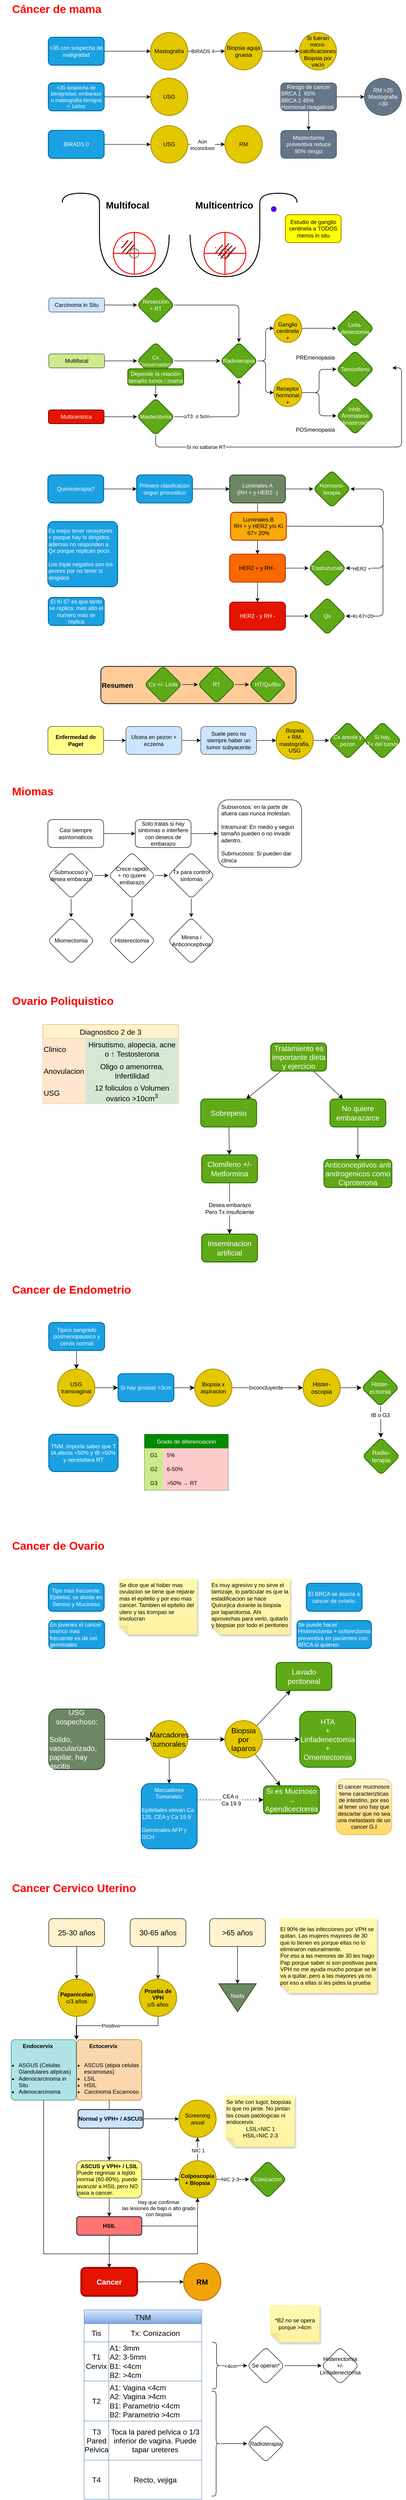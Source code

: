 <mxfile version="21.5.0" type="github">
  <diagram name="Página-1" id="x1ECHJm3GgScoIIS8FfD">
    <mxGraphModel dx="2008" dy="745" grid="1" gridSize="10" guides="1" tooltips="1" connect="1" arrows="1" fold="1" page="1" pageScale="1" pageWidth="850" pageHeight="1100" math="0" shadow="0">
      <root>
        <mxCell id="0" />
        <mxCell id="1" parent="0" />
        <mxCell id="3IjL7LeWgJH9LYlmYb9x-1" value="Cáncer de mama" style="text;strokeColor=none;fillColor=none;html=1;fontSize=24;fontStyle=1;verticalAlign=middle;align=left;fontColor=#FF0000;" parent="1" vertex="1">
          <mxGeometry width="160" height="40" as="geometry" />
        </mxCell>
        <mxCell id="3IjL7LeWgJH9LYlmYb9x-4" value="" style="edgeStyle=orthogonalEdgeStyle;rounded=0;orthogonalLoop=1;jettySize=auto;html=1;" parent="1" source="3IjL7LeWgJH9LYlmYb9x-2" target="3IjL7LeWgJH9LYlmYb9x-3" edge="1">
          <mxGeometry relative="1" as="geometry" />
        </mxCell>
        <mxCell id="3IjL7LeWgJH9LYlmYb9x-2" value="&amp;gt;35 con sospecha de malignidad" style="rounded=1;whiteSpace=wrap;html=1;fillColor=#1ba1e2;fontColor=#ffffff;strokeColor=#006EAF;strokeWidth=2;" parent="1" vertex="1">
          <mxGeometry x="80" y="80" width="120" height="60" as="geometry" />
        </mxCell>
        <mxCell id="3IjL7LeWgJH9LYlmYb9x-6" value="" style="edgeStyle=orthogonalEdgeStyle;rounded=0;orthogonalLoop=1;jettySize=auto;html=1;" parent="1" source="3IjL7LeWgJH9LYlmYb9x-3" target="3IjL7LeWgJH9LYlmYb9x-5" edge="1">
          <mxGeometry relative="1" as="geometry" />
        </mxCell>
        <mxCell id="3IjL7LeWgJH9LYlmYb9x-7" value="BIRADS 4" style="edgeLabel;html=1;align=center;verticalAlign=middle;resizable=0;points=[];" parent="3IjL7LeWgJH9LYlmYb9x-6" vertex="1" connectable="0">
          <mxGeometry x="-0.2" relative="1" as="geometry">
            <mxPoint as="offset" />
          </mxGeometry>
        </mxCell>
        <mxCell id="3IjL7LeWgJH9LYlmYb9x-3" value="Mastografía" style="ellipse;whiteSpace=wrap;html=1;rounded=1;fillColor=#e3c800;fontColor=#000000;strokeColor=#B09500;strokeWidth=2;" parent="1" vertex="1">
          <mxGeometry x="300" y="70" width="80" height="80" as="geometry" />
        </mxCell>
        <mxCell id="3IjL7LeWgJH9LYlmYb9x-47" value="" style="edgeStyle=orthogonalEdgeStyle;rounded=0;orthogonalLoop=1;jettySize=auto;html=1;" parent="1" source="3IjL7LeWgJH9LYlmYb9x-5" target="3IjL7LeWgJH9LYlmYb9x-46" edge="1">
          <mxGeometry relative="1" as="geometry" />
        </mxCell>
        <mxCell id="3IjL7LeWgJH9LYlmYb9x-5" value="Biopsia aguja gruesa" style="ellipse;whiteSpace=wrap;html=1;rounded=1;fillColor=#e3c800;fontColor=#000000;strokeColor=#B09500;strokeWidth=2;" parent="1" vertex="1">
          <mxGeometry x="460" y="70" width="80" height="80" as="geometry" />
        </mxCell>
        <mxCell id="3IjL7LeWgJH9LYlmYb9x-11" value="" style="edgeStyle=orthogonalEdgeStyle;rounded=0;orthogonalLoop=1;jettySize=auto;html=1;" parent="1" source="3IjL7LeWgJH9LYlmYb9x-8" target="3IjL7LeWgJH9LYlmYb9x-10" edge="1">
          <mxGeometry relative="1" as="geometry" />
        </mxCell>
        <mxCell id="3IjL7LeWgJH9LYlmYb9x-8" value="&amp;lt;35 sospecha de benignidad, embarazo o mastografia benigna &amp;lt; 1años" style="whiteSpace=wrap;html=1;rounded=1;fontSize=11;fillColor=#1ba1e2;fontColor=#ffffff;strokeColor=#006EAF;strokeWidth=2;" parent="1" vertex="1">
          <mxGeometry x="80" y="178" width="120" height="60" as="geometry" />
        </mxCell>
        <mxCell id="3IjL7LeWgJH9LYlmYb9x-10" value="USG" style="ellipse;whiteSpace=wrap;html=1;rounded=1;fillColor=#e3c800;fontColor=#000000;strokeColor=#B09500;strokeWidth=2;" parent="1" vertex="1">
          <mxGeometry x="300" y="168" width="80" height="80" as="geometry" />
        </mxCell>
        <mxCell id="3IjL7LeWgJH9LYlmYb9x-12" value="" style="edgeStyle=orthogonalEdgeStyle;rounded=0;orthogonalLoop=1;jettySize=auto;html=1;" parent="1" source="3IjL7LeWgJH9LYlmYb9x-13" target="3IjL7LeWgJH9LYlmYb9x-14" edge="1">
          <mxGeometry relative="1" as="geometry" />
        </mxCell>
        <mxCell id="3IjL7LeWgJH9LYlmYb9x-13" value="BIRADS 0" style="whiteSpace=wrap;html=1;rounded=1;fillColor=#1ba1e2;fontColor=#ffffff;strokeColor=#006EAF;strokeWidth=2;" parent="1" vertex="1">
          <mxGeometry x="80" y="280" width="120" height="60" as="geometry" />
        </mxCell>
        <mxCell id="3IjL7LeWgJH9LYlmYb9x-16" value="" style="edgeStyle=orthogonalEdgeStyle;rounded=0;orthogonalLoop=1;jettySize=auto;html=1;" parent="1" source="3IjL7LeWgJH9LYlmYb9x-14" target="3IjL7LeWgJH9LYlmYb9x-15" edge="1">
          <mxGeometry relative="1" as="geometry" />
        </mxCell>
        <mxCell id="3IjL7LeWgJH9LYlmYb9x-17" value="Aún &lt;br&gt;inconcluso" style="edgeLabel;html=1;align=center;verticalAlign=middle;resizable=0;points=[];" parent="3IjL7LeWgJH9LYlmYb9x-16" vertex="1" connectable="0">
          <mxGeometry x="-0.225" y="-1" relative="1" as="geometry">
            <mxPoint as="offset" />
          </mxGeometry>
        </mxCell>
        <mxCell id="3IjL7LeWgJH9LYlmYb9x-14" value="USG" style="ellipse;whiteSpace=wrap;html=1;rounded=1;fillColor=#e3c800;fontColor=#000000;strokeColor=#B09500;strokeWidth=2;" parent="1" vertex="1">
          <mxGeometry x="300" y="270" width="80" height="80" as="geometry" />
        </mxCell>
        <mxCell id="3IjL7LeWgJH9LYlmYb9x-15" value="RM" style="ellipse;whiteSpace=wrap;html=1;rounded=1;fillColor=#e3c800;fontColor=#000000;strokeColor=#B09500;strokeWidth=2;" parent="1" vertex="1">
          <mxGeometry x="460" y="270" width="80" height="80" as="geometry" />
        </mxCell>
        <mxCell id="3IjL7LeWgJH9LYlmYb9x-117" value="" style="edgeStyle=orthogonalEdgeStyle;rounded=0;orthogonalLoop=1;jettySize=auto;html=1;" parent="1" source="3IjL7LeWgJH9LYlmYb9x-18" target="3IjL7LeWgJH9LYlmYb9x-116" edge="1">
          <mxGeometry relative="1" as="geometry" />
        </mxCell>
        <mxCell id="3IjL7LeWgJH9LYlmYb9x-124" value="" style="edgeStyle=orthogonalEdgeStyle;rounded=0;orthogonalLoop=1;jettySize=auto;html=1;" parent="1" source="3IjL7LeWgJH9LYlmYb9x-18" target="3IjL7LeWgJH9LYlmYb9x-123" edge="1">
          <mxGeometry relative="1" as="geometry" />
        </mxCell>
        <mxCell id="3IjL7LeWgJH9LYlmYb9x-18" value="Riesgo de cancer&lt;br&gt;&lt;div align=&quot;left&quot;&gt;BRCA 1&amp;nbsp; 65%&lt;br&gt;BRCA 2 45%&amp;nbsp;&amp;nbsp;&amp;nbsp; Hormonal neagativos&lt;/div&gt;" style="rounded=1;whiteSpace=wrap;html=1;fillColor=#647687;fontColor=#ffffff;strokeColor=#314354;" parent="1" vertex="1">
          <mxGeometry x="580" y="178" width="120" height="60" as="geometry" />
        </mxCell>
        <mxCell id="3IjL7LeWgJH9LYlmYb9x-50" value="" style="edgeStyle=orthogonalEdgeStyle;rounded=0;orthogonalLoop=1;jettySize=auto;html=1;" parent="1" source="3IjL7LeWgJH9LYlmYb9x-22" target="3IjL7LeWgJH9LYlmYb9x-49" edge="1">
          <mxGeometry relative="1" as="geometry" />
        </mxCell>
        <mxCell id="3IjL7LeWgJH9LYlmYb9x-22" value="Carcinoma in Situ" style="rounded=1;whiteSpace=wrap;html=1;fillColor=#cce5ff;strokeColor=#36393d;" parent="1" vertex="1">
          <mxGeometry x="81" y="640" width="120" height="30" as="geometry" />
        </mxCell>
        <mxCell id="3IjL7LeWgJH9LYlmYb9x-23" value="" style="shape=requiredInterface;html=1;verticalLabelPosition=bottom;sketch=0;direction=south;strokeWidth=2;" parent="1" vertex="1">
          <mxGeometry x="190" y="504" width="150" height="90" as="geometry" />
        </mxCell>
        <mxCell id="3IjL7LeWgJH9LYlmYb9x-24" value="" style="shape=requiredInterface;html=1;verticalLabelPosition=bottom;sketch=0;direction=north;strokeWidth=2;" parent="1" vertex="1">
          <mxGeometry x="110" y="415" width="80" height="20" as="geometry" />
        </mxCell>
        <mxCell id="3IjL7LeWgJH9LYlmYb9x-26" value="" style="endArrow=none;html=1;rounded=0;strokeWidth=2;" parent="1" edge="1">
          <mxGeometry width="50" height="50" relative="1" as="geometry">
            <mxPoint x="190" y="504" as="sourcePoint" />
            <mxPoint x="190" y="434" as="targetPoint" />
          </mxGeometry>
        </mxCell>
        <mxCell id="3IjL7LeWgJH9LYlmYb9x-31" value="" style="ellipse;whiteSpace=wrap;html=1;aspect=fixed;" parent="1" vertex="1">
          <mxGeometry x="255" y="534" width="20" height="20" as="geometry" />
        </mxCell>
        <mxCell id="3IjL7LeWgJH9LYlmYb9x-32" value="" style="shape=orEllipse;perimeter=ellipsePerimeter;whiteSpace=wrap;html=1;backgroundOutline=1;fillColor=none;strokeWidth=2;strokeColor=#FF0000;" parent="1" vertex="1">
          <mxGeometry x="220" y="499" width="90" height="90" as="geometry" />
        </mxCell>
        <mxCell id="3IjL7LeWgJH9LYlmYb9x-33" value="" style="shape=requiredInterface;html=1;verticalLabelPosition=bottom;sketch=0;direction=south;strokeWidth=2;" parent="1" vertex="1">
          <mxGeometry x="385" y="504" width="150" height="90" as="geometry" />
        </mxCell>
        <mxCell id="3IjL7LeWgJH9LYlmYb9x-34" value="" style="shape=requiredInterface;html=1;verticalLabelPosition=bottom;sketch=0;direction=north;strokeWidth=2;" parent="1" vertex="1">
          <mxGeometry x="535" y="415" width="80" height="20" as="geometry" />
        </mxCell>
        <mxCell id="3IjL7LeWgJH9LYlmYb9x-35" value="" style="endArrow=none;html=1;rounded=0;strokeWidth=2;" parent="1" edge="1">
          <mxGeometry width="50" height="50" relative="1" as="geometry">
            <mxPoint x="535" y="505" as="sourcePoint" />
            <mxPoint x="535" y="435" as="targetPoint" />
          </mxGeometry>
        </mxCell>
        <mxCell id="3IjL7LeWgJH9LYlmYb9x-36" value="" style="ellipse;whiteSpace=wrap;html=1;aspect=fixed;" parent="1" vertex="1">
          <mxGeometry x="450" y="534" width="20" height="20" as="geometry" />
        </mxCell>
        <mxCell id="3IjL7LeWgJH9LYlmYb9x-37" value="" style="shape=orEllipse;perimeter=ellipsePerimeter;whiteSpace=wrap;html=1;backgroundOutline=1;fillColor=none;strokeWidth=2;strokeColor=#FF0000;" parent="1" vertex="1">
          <mxGeometry x="415" y="499" width="90" height="90" as="geometry" />
        </mxCell>
        <mxCell id="3IjL7LeWgJH9LYlmYb9x-43" value="" style="ellipse;whiteSpace=wrap;html=1;aspect=fixed;fillColor=#6a00ff;strokeColor=#3700CC;fontColor=#ffffff;strokeWidth=2;" parent="1" vertex="1">
          <mxGeometry x="560" y="444" width="10" height="10" as="geometry" />
        </mxCell>
        <mxCell id="3IjL7LeWgJH9LYlmYb9x-44" value="Multifocal" style="text;strokeColor=none;fillColor=none;html=1;fontSize=20;fontStyle=1;verticalAlign=middle;align=center;" parent="1" vertex="1">
          <mxGeometry x="200" y="420" width="100" height="40" as="geometry" />
        </mxCell>
        <mxCell id="3IjL7LeWgJH9LYlmYb9x-45" value="Multicentrico" style="text;strokeColor=none;fillColor=none;html=1;fontSize=20;fontStyle=1;verticalAlign=middle;align=center;" parent="1" vertex="1">
          <mxGeometry x="408" y="420" width="100" height="40" as="geometry" />
        </mxCell>
        <mxCell id="3IjL7LeWgJH9LYlmYb9x-46" value="Si fueran micro-calcificaciones Biopsia por vacio" style="ellipse;whiteSpace=wrap;html=1;rounded=1;fillColor=#e3c800;fontColor=#000000;strokeColor=#B09500;strokeWidth=2;" parent="1" vertex="1">
          <mxGeometry x="620" y="70" width="80" height="80" as="geometry" />
        </mxCell>
        <mxCell id="3IjL7LeWgJH9LYlmYb9x-114" style="edgeStyle=orthogonalEdgeStyle;rounded=1;orthogonalLoop=1;jettySize=auto;html=1;" parent="1" source="3IjL7LeWgJH9LYlmYb9x-49" target="3IjL7LeWgJH9LYlmYb9x-62" edge="1">
          <mxGeometry relative="1" as="geometry" />
        </mxCell>
        <mxCell id="3IjL7LeWgJH9LYlmYb9x-49" value="Resección&lt;br&gt;+ RT" style="rhombus;whiteSpace=wrap;html=1;rounded=1;fillColor=#60a917;fontColor=#ffffff;strokeColor=#2D7600;strokeWidth=2;" parent="1" vertex="1">
          <mxGeometry x="271" y="615" width="80" height="80" as="geometry" />
        </mxCell>
        <mxCell id="3IjL7LeWgJH9LYlmYb9x-56" value="" style="edgeStyle=orthogonalEdgeStyle;rounded=0;orthogonalLoop=1;jettySize=auto;html=1;" parent="1" source="3IjL7LeWgJH9LYlmYb9x-51" target="3IjL7LeWgJH9LYlmYb9x-55" edge="1">
          <mxGeometry relative="1" as="geometry" />
        </mxCell>
        <mxCell id="3IjL7LeWgJH9LYlmYb9x-51" value="Multifocal" style="rounded=1;whiteSpace=wrap;html=1;fillColor=#cdeb8b;strokeColor=#36393d;" parent="1" vertex="1">
          <mxGeometry x="81" y="760" width="120" height="30" as="geometry" />
        </mxCell>
        <mxCell id="3IjL7LeWgJH9LYlmYb9x-52" value="" style="ellipse;whiteSpace=wrap;html=1;strokeWidth=0;fillWeight=2;hachureGap=8;fillColor=#990000;fillStyle=dots;sketch=1;strokeColor=none;" parent="1" vertex="1">
          <mxGeometry x="235" y="512" width="30" height="34" as="geometry" />
        </mxCell>
        <mxCell id="3IjL7LeWgJH9LYlmYb9x-53" value="" style="ellipse;whiteSpace=wrap;html=1;strokeWidth=0;fillWeight=2;hachureGap=8;fillColor=#990000;fillStyle=dots;sketch=1;strokeColor=none;" parent="1" vertex="1">
          <mxGeometry x="437.5" y="521" width="45" height="33" as="geometry" />
        </mxCell>
        <mxCell id="3IjL7LeWgJH9LYlmYb9x-54" value="Estudio de ganglio centinela a TODOS menos in situ" style="rounded=1;whiteSpace=wrap;html=1;fillColor=#FFFF00;fontColor=#000000;strokeColor=#B09500;strokeWidth=2;" parent="1" vertex="1">
          <mxGeometry x="590" y="461" width="120" height="60" as="geometry" />
        </mxCell>
        <mxCell id="3IjL7LeWgJH9LYlmYb9x-65" value="" style="orthogonalLoop=1;jettySize=auto;html=1;edgeStyle=elbowEdgeStyle;rounded=1;" parent="1" source="3IjL7LeWgJH9LYlmYb9x-55" target="3IjL7LeWgJH9LYlmYb9x-62" edge="1">
          <mxGeometry relative="1" as="geometry" />
        </mxCell>
        <mxCell id="3IjL7LeWgJH9LYlmYb9x-55" value="Cx Conservadora" style="rhombus;whiteSpace=wrap;html=1;rounded=1;fillColor=#60a917;fontColor=#ffffff;strokeColor=#2D7600;strokeWidth=2;" parent="1" vertex="1">
          <mxGeometry x="271" y="735" width="80" height="80" as="geometry" />
        </mxCell>
        <mxCell id="3IjL7LeWgJH9LYlmYb9x-57" value="" style="edgeStyle=orthogonalEdgeStyle;rounded=0;orthogonalLoop=1;jettySize=auto;html=1;" parent="1" source="3IjL7LeWgJH9LYlmYb9x-58" target="3IjL7LeWgJH9LYlmYb9x-59" edge="1">
          <mxGeometry relative="1" as="geometry" />
        </mxCell>
        <mxCell id="3IjL7LeWgJH9LYlmYb9x-58" value="Multicentrica" style="rounded=1;whiteSpace=wrap;html=1;fillColor=#e51400;fontColor=#ffffff;strokeColor=#000000;" parent="1" vertex="1">
          <mxGeometry x="80" y="880" width="120" height="30" as="geometry" />
        </mxCell>
        <mxCell id="3IjL7LeWgJH9LYlmYb9x-63" value="" style="orthogonalLoop=1;jettySize=auto;html=1;edgeStyle=elbowEdgeStyle;rounded=1;entryX=0.5;entryY=1;entryDx=0;entryDy=0;" parent="1" source="3IjL7LeWgJH9LYlmYb9x-59" target="3IjL7LeWgJH9LYlmYb9x-62" edge="1">
          <mxGeometry relative="1" as="geometry">
            <Array as="points">
              <mxPoint x="490" y="895" />
            </Array>
          </mxGeometry>
        </mxCell>
        <mxCell id="3IjL7LeWgJH9LYlmYb9x-79" value="≥T3&amp;nbsp; o 5cm" style="edgeLabel;html=1;align=center;verticalAlign=middle;resizable=0;points=[];" parent="3IjL7LeWgJH9LYlmYb9x-63" vertex="1" connectable="0">
          <mxGeometry x="-0.581" y="-1" relative="1" as="geometry">
            <mxPoint x="2" y="-2" as="offset" />
          </mxGeometry>
        </mxCell>
        <mxCell id="3IjL7LeWgJH9LYlmYb9x-77" style="edgeStyle=orthogonalEdgeStyle;rounded=1;orthogonalLoop=1;jettySize=auto;html=1;" parent="1" source="3IjL7LeWgJH9LYlmYb9x-59" edge="1">
          <mxGeometry relative="1" as="geometry">
            <mxPoint x="820" y="790" as="targetPoint" />
            <Array as="points">
              <mxPoint x="311" y="960" />
              <mxPoint x="840" y="960" />
            </Array>
          </mxGeometry>
        </mxCell>
        <mxCell id="3IjL7LeWgJH9LYlmYb9x-80" value="Si no saltarse RT" style="edgeLabel;html=1;align=center;verticalAlign=middle;resizable=0;points=[];" parent="3IjL7LeWgJH9LYlmYb9x-77" vertex="1" connectable="0">
          <mxGeometry x="-0.64" y="-2" relative="1" as="geometry">
            <mxPoint x="-1" y="-2" as="offset" />
          </mxGeometry>
        </mxCell>
        <mxCell id="3IjL7LeWgJH9LYlmYb9x-59" value="Mastectomia" style="rhombus;whiteSpace=wrap;html=1;rounded=1;fillColor=#60a917;fontColor=#ffffff;strokeColor=#2D7600;strokeWidth=2;" parent="1" vertex="1">
          <mxGeometry x="271" y="855" width="80" height="80" as="geometry" />
        </mxCell>
        <mxCell id="3IjL7LeWgJH9LYlmYb9x-115" style="edgeStyle=orthogonalEdgeStyle;rounded=0;orthogonalLoop=1;jettySize=auto;html=1;entryX=0.5;entryY=0;entryDx=0;entryDy=0;" parent="1" source="3IjL7LeWgJH9LYlmYb9x-60" target="3IjL7LeWgJH9LYlmYb9x-59" edge="1">
          <mxGeometry relative="1" as="geometry" />
        </mxCell>
        <mxCell id="3IjL7LeWgJH9LYlmYb9x-60" value="Depende la relación tamaño tumor / mama" style="rounded=1;whiteSpace=wrap;html=1;fillColor=#60a917;fontColor=#ffffff;strokeColor=#2D7600;strokeWidth=2;" parent="1" vertex="1">
          <mxGeometry x="251" y="792" width="120" height="35" as="geometry" />
        </mxCell>
        <mxCell id="3IjL7LeWgJH9LYlmYb9x-68" value="" style="edgeStyle=elbowEdgeStyle;orthogonalLoop=1;jettySize=auto;html=1;" parent="1" source="3IjL7LeWgJH9LYlmYb9x-61" target="3IjL7LeWgJH9LYlmYb9x-67" edge="1">
          <mxGeometry relative="1" as="geometry" />
        </mxCell>
        <mxCell id="3IjL7LeWgJH9LYlmYb9x-61" value="Ganglio centinela +" style="ellipse;whiteSpace=wrap;html=1;aspect=fixed;verticalAlign=bottom;fillColor=#e3c800;fontColor=#000000;strokeColor=#B09500;strokeWidth=2;" parent="1" vertex="1">
          <mxGeometry x="565" y="675" width="60" height="60" as="geometry" />
        </mxCell>
        <mxCell id="3IjL7LeWgJH9LYlmYb9x-64" value="" style="edgeStyle=elbowEdgeStyle;orthogonalLoop=1;jettySize=auto;html=1;exitX=1;exitY=0.5;exitDx=0;exitDy=0;" parent="1" source="3IjL7LeWgJH9LYlmYb9x-62" target="3IjL7LeWgJH9LYlmYb9x-61" edge="1">
          <mxGeometry relative="1" as="geometry">
            <mxPoint x="535" y="773" as="sourcePoint" />
          </mxGeometry>
        </mxCell>
        <mxCell id="3IjL7LeWgJH9LYlmYb9x-70" value="" style="edgeStyle=elbowEdgeStyle;orthogonalLoop=1;jettySize=auto;html=1;exitX=1;exitY=0.5;exitDx=0;exitDy=0;" parent="1" source="3IjL7LeWgJH9LYlmYb9x-62" target="3IjL7LeWgJH9LYlmYb9x-69" edge="1">
          <mxGeometry relative="1" as="geometry">
            <mxPoint x="535" y="773" as="sourcePoint" />
          </mxGeometry>
        </mxCell>
        <mxCell id="3IjL7LeWgJH9LYlmYb9x-62" value="Radioterapia" style="rhombus;whiteSpace=wrap;html=1;rounded=1;fillColor=#60a917;fontColor=#ffffff;strokeColor=#2D7600;strokeWidth=2;" parent="1" vertex="1">
          <mxGeometry x="450" y="735" width="80" height="80" as="geometry" />
        </mxCell>
        <mxCell id="3IjL7LeWgJH9LYlmYb9x-67" value="Linfa-denectomia " style="rhombus;whiteSpace=wrap;html=1;rounded=1;fillColor=#60a917;fontColor=#ffffff;strokeColor=#2D7600;strokeWidth=2;" parent="1" vertex="1">
          <mxGeometry x="700" y="665" width="80" height="80" as="geometry" />
        </mxCell>
        <mxCell id="3IjL7LeWgJH9LYlmYb9x-72" value="" style="edgeStyle=elbowEdgeStyle;orthogonalLoop=1;jettySize=auto;html=1;" parent="1" source="3IjL7LeWgJH9LYlmYb9x-69" target="3IjL7LeWgJH9LYlmYb9x-71" edge="1">
          <mxGeometry relative="1" as="geometry" />
        </mxCell>
        <mxCell id="3IjL7LeWgJH9LYlmYb9x-74" value="" style="edgeStyle=elbowEdgeStyle;orthogonalLoop=1;jettySize=auto;html=1;" parent="1" source="3IjL7LeWgJH9LYlmYb9x-69" target="3IjL7LeWgJH9LYlmYb9x-73" edge="1">
          <mxGeometry relative="1" as="geometry" />
        </mxCell>
        <mxCell id="3IjL7LeWgJH9LYlmYb9x-69" value="Receptor hormonal +" style="ellipse;whiteSpace=wrap;html=1;rounded=1;verticalAlign=bottom;fillColor=#e3c800;fontColor=#000000;strokeColor=#B09500;strokeWidth=2;" parent="1" vertex="1">
          <mxGeometry x="565" y="813" width="60" height="60" as="geometry" />
        </mxCell>
        <mxCell id="3IjL7LeWgJH9LYlmYb9x-71" value="Tamoxifeno" style="rhombus;whiteSpace=wrap;html=1;rounded=1;fillColor=#60a917;fontColor=#ffffff;strokeColor=#2D7600;strokeWidth=2;" parent="1" vertex="1">
          <mxGeometry x="700" y="753" width="80" height="80" as="geometry" />
        </mxCell>
        <mxCell id="3IjL7LeWgJH9LYlmYb9x-73" value="Inhib. Aromatasa (Anastrosol)" style="rhombus;whiteSpace=wrap;html=1;rounded=1;fillColor=#60a917;fontColor=#ffffff;strokeColor=#2D7600;strokeWidth=2;" parent="1" vertex="1">
          <mxGeometry x="700" y="853" width="80" height="80" as="geometry" />
        </mxCell>
        <mxCell id="3IjL7LeWgJH9LYlmYb9x-75" value="PREmenopasia" style="text;html=1;align=center;verticalAlign=middle;resizable=0;points=[];autosize=1;strokeColor=none;fillColor=none;" parent="1" vertex="1">
          <mxGeometry x="599" y="753" width="110" height="30" as="geometry" />
        </mxCell>
        <mxCell id="3IjL7LeWgJH9LYlmYb9x-76" value="POSmenopasia" style="text;html=1;align=center;verticalAlign=middle;resizable=0;points=[];autosize=1;strokeColor=none;fillColor=none;" parent="1" vertex="1">
          <mxGeometry x="599" y="908" width="110" height="30" as="geometry" />
        </mxCell>
        <mxCell id="3IjL7LeWgJH9LYlmYb9x-84" value="" style="edgeStyle=orthogonalEdgeStyle;rounded=0;orthogonalLoop=1;jettySize=auto;html=1;" parent="1" source="3IjL7LeWgJH9LYlmYb9x-82" target="3IjL7LeWgJH9LYlmYb9x-83" edge="1">
          <mxGeometry relative="1" as="geometry" />
        </mxCell>
        <mxCell id="3IjL7LeWgJH9LYlmYb9x-82" value="Quimioterapia?" style="rounded=1;whiteSpace=wrap;html=1;fillColor=#1ba1e2;fontColor=#ffffff;strokeColor=#006EAF;strokeWidth=2;" parent="1" vertex="1">
          <mxGeometry x="79" y="1020" width="120" height="60" as="geometry" />
        </mxCell>
        <mxCell id="3IjL7LeWgJH9LYlmYb9x-86" value="" style="edgeStyle=orthogonalEdgeStyle;rounded=0;orthogonalLoop=1;jettySize=auto;html=1;" parent="1" source="3IjL7LeWgJH9LYlmYb9x-83" target="3IjL7LeWgJH9LYlmYb9x-85" edge="1">
          <mxGeometry relative="1" as="geometry" />
        </mxCell>
        <mxCell id="3IjL7LeWgJH9LYlmYb9x-83" value="Primero clasificacon segun pronostico" style="whiteSpace=wrap;html=1;rounded=1;fillColor=#1ba1e2;fontColor=#ffffff;strokeColor=#006EAF;strokeWidth=2;" parent="1" vertex="1">
          <mxGeometry x="270" y="1020" width="120" height="60" as="geometry" />
        </mxCell>
        <mxCell id="3IjL7LeWgJH9LYlmYb9x-88" value="" style="edgeStyle=orthogonalEdgeStyle;rounded=0;orthogonalLoop=1;jettySize=auto;html=1;" parent="1" source="3IjL7LeWgJH9LYlmYb9x-85" target="3IjL7LeWgJH9LYlmYb9x-87" edge="1">
          <mxGeometry relative="1" as="geometry" />
        </mxCell>
        <mxCell id="3IjL7LeWgJH9LYlmYb9x-100" value="" style="edgeStyle=orthogonalEdgeStyle;rounded=0;orthogonalLoop=1;jettySize=auto;html=1;" parent="1" source="3IjL7LeWgJH9LYlmYb9x-85" target="3IjL7LeWgJH9LYlmYb9x-99" edge="1">
          <mxGeometry relative="1" as="geometry" />
        </mxCell>
        <mxCell id="3IjL7LeWgJH9LYlmYb9x-85" value="Luminales A&lt;br&gt;(RH + y HER2 -)" style="whiteSpace=wrap;html=1;rounded=1;fillColor=#6d8764;fontColor=#ffffff;strokeColor=#3A5431;strokeWidth=2;" parent="1" vertex="1">
          <mxGeometry x="470" y="1020" width="120" height="60" as="geometry" />
        </mxCell>
        <mxCell id="3IjL7LeWgJH9LYlmYb9x-90" value="" style="edgeStyle=orthogonalEdgeStyle;rounded=0;orthogonalLoop=1;jettySize=auto;html=1;" parent="1" source="3IjL7LeWgJH9LYlmYb9x-87" target="3IjL7LeWgJH9LYlmYb9x-89" edge="1">
          <mxGeometry relative="1" as="geometry" />
        </mxCell>
        <mxCell id="3IjL7LeWgJH9LYlmYb9x-93" value="" style="edgeStyle=orthogonalEdgeStyle;rounded=0;orthogonalLoop=1;jettySize=auto;html=1;" parent="1" source="3IjL7LeWgJH9LYlmYb9x-87" target="3IjL7LeWgJH9LYlmYb9x-92" edge="1">
          <mxGeometry relative="1" as="geometry" />
        </mxCell>
        <mxCell id="3IjL7LeWgJH9LYlmYb9x-87" value="HER2 + y RH -" style="whiteSpace=wrap;html=1;rounded=1;fillColor=#fa6800;fontColor=#000000;strokeColor=#C73500;strokeWidth=2;" parent="1" vertex="1">
          <mxGeometry x="470" y="1190" width="120" height="60" as="geometry" />
        </mxCell>
        <mxCell id="3IjL7LeWgJH9LYlmYb9x-95" value="" style="edgeStyle=orthogonalEdgeStyle;rounded=0;orthogonalLoop=1;jettySize=auto;html=1;" parent="1" source="3IjL7LeWgJH9LYlmYb9x-89" target="3IjL7LeWgJH9LYlmYb9x-94" edge="1">
          <mxGeometry relative="1" as="geometry" />
        </mxCell>
        <mxCell id="3IjL7LeWgJH9LYlmYb9x-89" value="HER2 - y RH -" style="whiteSpace=wrap;html=1;rounded=1;fillColor=#e51400;fontColor=#ffffff;strokeColor=#B20000;strokeWidth=2;" parent="1" vertex="1">
          <mxGeometry x="470" y="1293" width="120" height="60" as="geometry" />
        </mxCell>
        <mxCell id="3IjL7LeWgJH9LYlmYb9x-91" value="&lt;div align=&quot;left&quot;&gt;Es mejor tener receptores + porque hay tx dirigidos. ademas no responden a Qx porque replican poco. &lt;br&gt;&lt;/div&gt;&lt;div align=&quot;left&quot;&gt;&lt;br&gt;&lt;/div&gt;&lt;div align=&quot;left&quot;&gt;Los triple negativo son los peores por no tener tx dirigidos&lt;br&gt;&lt;/div&gt;" style="rounded=1;whiteSpace=wrap;html=1;align=center;arcSize=9;fillColor=#1ba1e2;fontColor=#ffffff;strokeColor=#006EAF;strokeWidth=2;" parent="1" vertex="1">
          <mxGeometry x="79" y="1120" width="150" height="140" as="geometry" />
        </mxCell>
        <mxCell id="3IjL7LeWgJH9LYlmYb9x-92" value="Trastuzumab" style="rhombus;whiteSpace=wrap;html=1;rounded=1;strokeWidth=2;fillColor=#60a917;fontColor=#ffffff;strokeColor=#2D7600;" parent="1" vertex="1">
          <mxGeometry x="640" y="1180" width="80" height="80" as="geometry" />
        </mxCell>
        <mxCell id="3IjL7LeWgJH9LYlmYb9x-94" value="Qx" style="rhombus;whiteSpace=wrap;html=1;rounded=1;strokeWidth=2;fillColor=#60a917;fontColor=#ffffff;strokeColor=#2D7600;" parent="1" vertex="1">
          <mxGeometry x="640" y="1283" width="80" height="80" as="geometry" />
        </mxCell>
        <mxCell id="3IjL7LeWgJH9LYlmYb9x-118" style="edgeStyle=orthogonalEdgeStyle;rounded=1;orthogonalLoop=1;jettySize=auto;html=1;entryX=1;entryY=0.5;entryDx=0;entryDy=0;" parent="1" target="3IjL7LeWgJH9LYlmYb9x-99" edge="1">
          <mxGeometry relative="1" as="geometry">
            <mxPoint x="613" y="1130.059" as="sourcePoint" />
            <mxPoint x="751" y="1050" as="targetPoint" />
            <Array as="points">
              <mxPoint x="801" y="1130" />
              <mxPoint x="801" y="1050" />
            </Array>
          </mxGeometry>
        </mxCell>
        <mxCell id="3IjL7LeWgJH9LYlmYb9x-119" style="edgeStyle=orthogonalEdgeStyle;rounded=1;orthogonalLoop=1;jettySize=auto;html=1;entryX=1;entryY=0.5;entryDx=0;entryDy=0;" parent="1" source="3IjL7LeWgJH9LYlmYb9x-97" target="3IjL7LeWgJH9LYlmYb9x-92" edge="1">
          <mxGeometry relative="1" as="geometry">
            <Array as="points">
              <mxPoint x="800" y="1130" />
              <mxPoint x="800" y="1220" />
            </Array>
          </mxGeometry>
        </mxCell>
        <mxCell id="3IjL7LeWgJH9LYlmYb9x-121" value="HER2 +" style="edgeLabel;html=1;align=center;verticalAlign=middle;resizable=0;points=[];" parent="3IjL7LeWgJH9LYlmYb9x-119" vertex="1" connectable="0">
          <mxGeometry x="0.846" y="1" relative="1" as="geometry">
            <mxPoint x="5" as="offset" />
          </mxGeometry>
        </mxCell>
        <mxCell id="3IjL7LeWgJH9LYlmYb9x-120" style="edgeStyle=orthogonalEdgeStyle;rounded=1;orthogonalLoop=1;jettySize=auto;html=1;entryX=1;entryY=0.5;entryDx=0;entryDy=0;" parent="1" source="3IjL7LeWgJH9LYlmYb9x-97" target="3IjL7LeWgJH9LYlmYb9x-94" edge="1">
          <mxGeometry relative="1" as="geometry">
            <Array as="points">
              <mxPoint x="800" y="1130" />
              <mxPoint x="800" y="1323" />
            </Array>
          </mxGeometry>
        </mxCell>
        <mxCell id="3IjL7LeWgJH9LYlmYb9x-122" value="Ki 67&amp;gt;20" style="edgeLabel;html=1;align=center;verticalAlign=middle;resizable=0;points=[];" parent="3IjL7LeWgJH9LYlmYb9x-120" vertex="1" connectable="0">
          <mxGeometry x="0.874" relative="1" as="geometry">
            <mxPoint x="6" as="offset" />
          </mxGeometry>
        </mxCell>
        <mxCell id="3IjL7LeWgJH9LYlmYb9x-97" value="Luminales B&lt;br&gt;RH + y HER2 y/o Ki 67&amp;gt; 20%" style="whiteSpace=wrap;html=1;rounded=1;fillColor=#FAAA0A;fontColor=#000000;strokeColor=#C73500;strokeWidth=2;" parent="1" vertex="1">
          <mxGeometry x="472" y="1100" width="120" height="60" as="geometry" />
        </mxCell>
        <mxCell id="3IjL7LeWgJH9LYlmYb9x-99" value="Hormono-terapia" style="rhombus;whiteSpace=wrap;html=1;rounded=1;strokeWidth=2;fillColor=#60a917;fontColor=#ffffff;strokeColor=#2D7600;" parent="1" vertex="1">
          <mxGeometry x="650" y="1010" width="80" height="80" as="geometry" />
        </mxCell>
        <mxCell id="3IjL7LeWgJH9LYlmYb9x-101" value="El Ki 67 es que tanto se replica, mas alto el numero mas se replica" style="rounded=1;whiteSpace=wrap;html=1;fillColor=#1ba1e2;fontColor=#ffffff;strokeColor=#006EAF;strokeWidth=2;" parent="1" vertex="1">
          <mxGeometry x="80" y="1283" width="120" height="60" as="geometry" />
        </mxCell>
        <mxCell id="3IjL7LeWgJH9LYlmYb9x-107" value="Resumen" style="rounded=1;whiteSpace=wrap;html=1;fillColor=#ffcc99;strokeColor=#36393d;strokeWidth=2;align=left;fontSize=15;fontStyle=1" parent="1" vertex="1">
          <mxGeometry x="193" y="1431" width="420" height="80" as="geometry" />
        </mxCell>
        <mxCell id="3IjL7LeWgJH9LYlmYb9x-111" value="" style="edgeStyle=orthogonalEdgeStyle;rounded=0;orthogonalLoop=1;jettySize=auto;html=1;" parent="1" source="3IjL7LeWgJH9LYlmYb9x-108" target="3IjL7LeWgJH9LYlmYb9x-110" edge="1">
          <mxGeometry relative="1" as="geometry" />
        </mxCell>
        <mxCell id="3IjL7LeWgJH9LYlmYb9x-108" value="Cx +/- Linfa" style="rhombus;whiteSpace=wrap;html=1;rounded=1;fillColor=#60a917;fontColor=#ffffff;strokeColor=#2D7600;strokeWidth=2;" parent="1" vertex="1">
          <mxGeometry x="287" y="1430" width="80" height="80" as="geometry" />
        </mxCell>
        <mxCell id="3IjL7LeWgJH9LYlmYb9x-113" value="" style="edgeStyle=orthogonalEdgeStyle;rounded=0;orthogonalLoop=1;jettySize=auto;html=1;" parent="1" source="3IjL7LeWgJH9LYlmYb9x-110" target="3IjL7LeWgJH9LYlmYb9x-112" edge="1">
          <mxGeometry relative="1" as="geometry" />
        </mxCell>
        <mxCell id="3IjL7LeWgJH9LYlmYb9x-110" value="RT" style="rhombus;whiteSpace=wrap;html=1;rounded=1;fillColor=#60a917;fontColor=#ffffff;strokeColor=#2D7600;strokeWidth=2;" parent="1" vertex="1">
          <mxGeometry x="402" y="1430" width="80" height="80" as="geometry" />
        </mxCell>
        <mxCell id="3IjL7LeWgJH9LYlmYb9x-112" value="HT/Qx/Bio" style="rhombus;whiteSpace=wrap;html=1;rounded=1;fillColor=#60a917;fontColor=#ffffff;strokeColor=#2D7600;strokeWidth=2;" parent="1" vertex="1">
          <mxGeometry x="512" y="1430" width="80" height="80" as="geometry" />
        </mxCell>
        <mxCell id="3IjL7LeWgJH9LYlmYb9x-116" value="&lt;div&gt;RM &amp;gt;25&lt;br&gt;Mastografia &amp;gt;30&lt;br&gt;&lt;/div&gt;" style="ellipse;whiteSpace=wrap;html=1;fillColor=#647687;strokeColor=#314354;fontColor=#ffffff;rounded=1;" parent="1" vertex="1">
          <mxGeometry x="760" y="168" width="80" height="80" as="geometry" />
        </mxCell>
        <mxCell id="3IjL7LeWgJH9LYlmYb9x-123" value="Mastectomia preventiva reduce 90% riesgo" style="rounded=1;whiteSpace=wrap;html=1;fillColor=#647687;fontColor=#ffffff;strokeColor=#314354;" parent="1" vertex="1">
          <mxGeometry x="580" y="280" width="120" height="60" as="geometry" />
        </mxCell>
        <mxCell id="3IjL7LeWgJH9LYlmYb9x-127" value="" style="edgeStyle=orthogonalEdgeStyle;rounded=0;orthogonalLoop=1;jettySize=auto;html=1;" parent="1" source="3IjL7LeWgJH9LYlmYb9x-125" target="3IjL7LeWgJH9LYlmYb9x-126" edge="1">
          <mxGeometry relative="1" as="geometry" />
        </mxCell>
        <mxCell id="3IjL7LeWgJH9LYlmYb9x-125" value="Enfermedad de Paget" style="rounded=1;whiteSpace=wrap;html=1;fillColor=#ffff88;strokeColor=#36393d;fontStyle=1" parent="1" vertex="1">
          <mxGeometry x="79" y="1560" width="120" height="60" as="geometry" />
        </mxCell>
        <mxCell id="3IjL7LeWgJH9LYlmYb9x-129" value="" style="edgeStyle=orthogonalEdgeStyle;rounded=0;orthogonalLoop=1;jettySize=auto;html=1;" parent="1" source="3IjL7LeWgJH9LYlmYb9x-126" target="3IjL7LeWgJH9LYlmYb9x-128" edge="1">
          <mxGeometry relative="1" as="geometry" />
        </mxCell>
        <mxCell id="3IjL7LeWgJH9LYlmYb9x-126" value="Ulcera en pezon + eczema" style="whiteSpace=wrap;html=1;rounded=1;fillColor=#cce5ff;strokeColor=#36393d;" parent="1" vertex="1">
          <mxGeometry x="247" y="1560" width="120" height="60" as="geometry" />
        </mxCell>
        <mxCell id="3IjL7LeWgJH9LYlmYb9x-131" value="" style="edgeStyle=orthogonalEdgeStyle;rounded=0;orthogonalLoop=1;jettySize=auto;html=1;" parent="1" source="3IjL7LeWgJH9LYlmYb9x-128" target="3IjL7LeWgJH9LYlmYb9x-130" edge="1">
          <mxGeometry relative="1" as="geometry" />
        </mxCell>
        <mxCell id="3IjL7LeWgJH9LYlmYb9x-128" value="Suele pero no siempre haber un tumor subyacente" style="whiteSpace=wrap;html=1;rounded=1;fillColor=#cce5ff;strokeColor=#36393d;" parent="1" vertex="1">
          <mxGeometry x="408" y="1560" width="120" height="60" as="geometry" />
        </mxCell>
        <mxCell id="3IjL7LeWgJH9LYlmYb9x-133" value="" style="edgeStyle=orthogonalEdgeStyle;rounded=0;orthogonalLoop=1;jettySize=auto;html=1;" parent="1" source="3IjL7LeWgJH9LYlmYb9x-130" target="3IjL7LeWgJH9LYlmYb9x-132" edge="1">
          <mxGeometry relative="1" as="geometry" />
        </mxCell>
        <mxCell id="3IjL7LeWgJH9LYlmYb9x-130" value="Biopsia &lt;br&gt;+ RM, mastografia, USG" style="ellipse;whiteSpace=wrap;html=1;rounded=1;fillColor=#e3c800;fontColor=#000000;strokeColor=#B09500;strokeWidth=2;" parent="1" vertex="1">
          <mxGeometry x="570" y="1550" width="80" height="80" as="geometry" />
        </mxCell>
        <mxCell id="3IjL7LeWgJH9LYlmYb9x-132" value="Cx areola y pezon " style="rhombus;whiteSpace=wrap;html=1;rounded=1;verticalAlign=middle;fillColor=#60a917;fontColor=#ffffff;strokeColor=#2D7600;strokeWidth=2;" parent="1" vertex="1">
          <mxGeometry x="684" y="1550" width="80" height="80" as="geometry" />
        </mxCell>
        <mxCell id="3IjL7LeWgJH9LYlmYb9x-134" value="Si hay, &lt;br&gt;Tx del tumor" style="rhombus;whiteSpace=wrap;html=1;rounded=1;fillColor=#60a917;fontColor=#ffffff;strokeColor=#2D7600;strokeWidth=2;" parent="1" vertex="1">
          <mxGeometry x="759" y="1550" width="80" height="80" as="geometry" />
        </mxCell>
        <mxCell id="3IjL7LeWgJH9LYlmYb9x-136" value="Miomas" style="text;strokeColor=none;fillColor=none;html=1;fontSize=24;fontStyle=1;verticalAlign=middle;align=left;fontColor=#FF0000;" parent="1" vertex="1">
          <mxGeometry y="1680" width="100" height="40" as="geometry" />
        </mxCell>
        <mxCell id="3IjL7LeWgJH9LYlmYb9x-139" value="" style="edgeStyle=orthogonalEdgeStyle;rounded=0;orthogonalLoop=1;jettySize=auto;html=1;" parent="1" source="3IjL7LeWgJH9LYlmYb9x-137" target="3IjL7LeWgJH9LYlmYb9x-138" edge="1">
          <mxGeometry relative="1" as="geometry" />
        </mxCell>
        <mxCell id="3IjL7LeWgJH9LYlmYb9x-137" value="Casi siempre asintomaticos" style="rounded=1;whiteSpace=wrap;html=1;" parent="1" vertex="1">
          <mxGeometry x="79" y="1760" width="120" height="60" as="geometry" />
        </mxCell>
        <mxCell id="3IjL7LeWgJH9LYlmYb9x-141" value="" style="edgeStyle=orthogonalEdgeStyle;rounded=0;orthogonalLoop=1;jettySize=auto;html=1;" parent="1" source="3IjL7LeWgJH9LYlmYb9x-138" target="3IjL7LeWgJH9LYlmYb9x-140" edge="1">
          <mxGeometry relative="1" as="geometry" />
        </mxCell>
        <mxCell id="3IjL7LeWgJH9LYlmYb9x-138" value="Solo tratas si hay sintomas o interfiere con deseos de embarazo" style="whiteSpace=wrap;html=1;rounded=1;" parent="1" vertex="1">
          <mxGeometry x="267" y="1760" width="120" height="60" as="geometry" />
        </mxCell>
        <mxCell id="3IjL7LeWgJH9LYlmYb9x-140" value="Subserosos: en la parte de afuera casi nunca molestan.&lt;br&gt;&lt;br&gt;Intramural: En medio y segun tamaño pueden o no invadir adentro.&lt;br&gt;&lt;br&gt;Submucosos: Si pueden dar clinica " style="whiteSpace=wrap;html=1;rounded=1;align=left;spacingRight=0;spacingLeft=5;" parent="1" vertex="1">
          <mxGeometry x="445" y="1717.5" width="180" height="145" as="geometry" />
        </mxCell>
        <mxCell id="3IjL7LeWgJH9LYlmYb9x-145" value="" style="edgeStyle=orthogonalEdgeStyle;rounded=0;orthogonalLoop=1;jettySize=auto;html=1;" parent="1" source="3IjL7LeWgJH9LYlmYb9x-142" target="3IjL7LeWgJH9LYlmYb9x-144" edge="1">
          <mxGeometry relative="1" as="geometry" />
        </mxCell>
        <mxCell id="3IjL7LeWgJH9LYlmYb9x-147" value="" style="edgeStyle=orthogonalEdgeStyle;rounded=0;orthogonalLoop=1;jettySize=auto;html=1;" parent="1" source="3IjL7LeWgJH9LYlmYb9x-142" target="3IjL7LeWgJH9LYlmYb9x-146" edge="1">
          <mxGeometry relative="1" as="geometry" />
        </mxCell>
        <mxCell id="3IjL7LeWgJH9LYlmYb9x-142" value="&lt;div align=&quot;center&quot;&gt;Submucoso y desea embarazo&lt;br&gt;&lt;/div&gt;" style="rhombus;whiteSpace=wrap;html=1;align=center;rounded=1;" parent="1" vertex="1">
          <mxGeometry x="79" y="1830" width="100" height="100" as="geometry" />
        </mxCell>
        <mxCell id="3IjL7LeWgJH9LYlmYb9x-144" value="Miomectomia" style="rhombus;whiteSpace=wrap;html=1;rounded=1;" parent="1" vertex="1">
          <mxGeometry x="79" y="1970" width="100" height="100" as="geometry" />
        </mxCell>
        <mxCell id="3IjL7LeWgJH9LYlmYb9x-149" value="" style="edgeStyle=orthogonalEdgeStyle;rounded=0;orthogonalLoop=1;jettySize=auto;html=1;" parent="1" source="3IjL7LeWgJH9LYlmYb9x-146" target="3IjL7LeWgJH9LYlmYb9x-148" edge="1">
          <mxGeometry relative="1" as="geometry" />
        </mxCell>
        <mxCell id="3IjL7LeWgJH9LYlmYb9x-151" value="" style="edgeStyle=orthogonalEdgeStyle;rounded=0;orthogonalLoop=1;jettySize=auto;html=1;" parent="1" source="3IjL7LeWgJH9LYlmYb9x-146" target="3IjL7LeWgJH9LYlmYb9x-150" edge="1">
          <mxGeometry relative="1" as="geometry" />
        </mxCell>
        <mxCell id="3IjL7LeWgJH9LYlmYb9x-146" value="Crece rapido &lt;br&gt;+ no quiere embarazo" style="rhombus;whiteSpace=wrap;html=1;rounded=1;fontSize=12;" parent="1" vertex="1">
          <mxGeometry x="210" y="1830" width="100" height="100" as="geometry" />
        </mxCell>
        <mxCell id="3IjL7LeWgJH9LYlmYb9x-148" value="Histerectomia" style="rhombus;whiteSpace=wrap;html=1;rounded=1;" parent="1" vertex="1">
          <mxGeometry x="210" y="1970" width="100" height="100" as="geometry" />
        </mxCell>
        <mxCell id="3IjL7LeWgJH9LYlmYb9x-153" value="" style="edgeStyle=orthogonalEdgeStyle;rounded=0;orthogonalLoop=1;jettySize=auto;html=1;" parent="1" source="3IjL7LeWgJH9LYlmYb9x-150" target="3IjL7LeWgJH9LYlmYb9x-152" edge="1">
          <mxGeometry relative="1" as="geometry" />
        </mxCell>
        <mxCell id="3IjL7LeWgJH9LYlmYb9x-150" value="Tx para control sintomas" style="rhombus;whiteSpace=wrap;html=1;rounded=1;" parent="1" vertex="1">
          <mxGeometry x="337.5" y="1830" width="100" height="100" as="geometry" />
        </mxCell>
        <mxCell id="3IjL7LeWgJH9LYlmYb9x-152" value="Mirena / Anticonceptivos" style="rhombus;whiteSpace=wrap;html=1;rounded=1;" parent="1" vertex="1">
          <mxGeometry x="337.5" y="1970" width="100" height="100" as="geometry" />
        </mxCell>
        <mxCell id="dxRzScjDpn3iGg9njVZz-1" value="Ovario Poliquistico" style="text;strokeColor=none;fillColor=none;html=1;fontSize=24;fontStyle=1;verticalAlign=middle;align=left;fontColor=#FF0000;" parent="1" vertex="1">
          <mxGeometry y="2130" width="160" height="40" as="geometry" />
        </mxCell>
        <mxCell id="dxRzScjDpn3iGg9njVZz-4" value="Diagnostico 2 de 3" style="shape=table;startSize=30;container=1;collapsible=0;childLayout=tableLayout;strokeColor=#d6b656;fontSize=16;align=center;fillColor=#fff2cc;" parent="1" vertex="1">
          <mxGeometry x="68" y="2200" width="292" height="170" as="geometry" />
        </mxCell>
        <mxCell id="dxRzScjDpn3iGg9njVZz-5" value="" style="shape=tableRow;horizontal=0;startSize=0;swimlaneHead=0;swimlaneBody=0;strokeColor=inherit;top=0;left=0;bottom=0;right=0;collapsible=0;dropTarget=0;fillColor=none;points=[[0,0.5],[1,0.5]];portConstraint=eastwest;fontSize=16;" parent="dxRzScjDpn3iGg9njVZz-4" vertex="1">
          <mxGeometry y="30" width="292" height="46" as="geometry" />
        </mxCell>
        <mxCell id="dxRzScjDpn3iGg9njVZz-6" value="Clinico" style="shape=partialRectangle;html=1;whiteSpace=wrap;connectable=0;strokeColor=#d79b00;overflow=hidden;fillColor=#ffe6cc;top=0;left=0;bottom=0;right=0;pointerEvents=1;fontSize=16;align=left;" parent="dxRzScjDpn3iGg9njVZz-5" vertex="1">
          <mxGeometry width="92" height="46" as="geometry">
            <mxRectangle width="92" height="46" as="alternateBounds" />
          </mxGeometry>
        </mxCell>
        <mxCell id="dxRzScjDpn3iGg9njVZz-7" value="Hirsutismo, alopecia, acne o ↑ Testosterona" style="shape=partialRectangle;html=1;whiteSpace=wrap;connectable=0;strokeColor=#82b366;overflow=hidden;fillColor=#d5e8d4;top=0;left=0;bottom=0;right=0;pointerEvents=1;fontSize=16;align=center;" parent="dxRzScjDpn3iGg9njVZz-5" vertex="1">
          <mxGeometry x="92" width="200" height="46" as="geometry">
            <mxRectangle width="200" height="46" as="alternateBounds" />
          </mxGeometry>
        </mxCell>
        <mxCell id="dxRzScjDpn3iGg9njVZz-9" value="" style="shape=tableRow;horizontal=0;startSize=0;swimlaneHead=0;swimlaneBody=0;strokeColor=inherit;top=0;left=0;bottom=0;right=0;collapsible=0;dropTarget=0;fillColor=none;points=[[0,0.5],[1,0.5]];portConstraint=eastwest;fontSize=16;" parent="dxRzScjDpn3iGg9njVZz-4" vertex="1">
          <mxGeometry y="76" width="292" height="48" as="geometry" />
        </mxCell>
        <mxCell id="dxRzScjDpn3iGg9njVZz-10" value="Anovulacion" style="shape=partialRectangle;html=1;whiteSpace=wrap;connectable=0;strokeColor=#d79b00;overflow=hidden;fillColor=#ffe6cc;top=0;left=0;bottom=0;right=0;pointerEvents=1;fontSize=16;align=left;" parent="dxRzScjDpn3iGg9njVZz-9" vertex="1">
          <mxGeometry width="92" height="48" as="geometry">
            <mxRectangle width="92" height="48" as="alternateBounds" />
          </mxGeometry>
        </mxCell>
        <mxCell id="dxRzScjDpn3iGg9njVZz-11" value="Oligo o amenorrea, Infertilidad" style="shape=partialRectangle;html=1;whiteSpace=wrap;connectable=0;strokeColor=#82b366;overflow=hidden;fillColor=#d5e8d4;top=0;left=0;bottom=0;right=0;pointerEvents=1;fontSize=16;align=center;" parent="dxRzScjDpn3iGg9njVZz-9" vertex="1">
          <mxGeometry x="92" width="200" height="48" as="geometry">
            <mxRectangle width="200" height="48" as="alternateBounds" />
          </mxGeometry>
        </mxCell>
        <mxCell id="dxRzScjDpn3iGg9njVZz-17" style="shape=tableRow;horizontal=0;startSize=0;swimlaneHead=0;swimlaneBody=0;strokeColor=inherit;top=0;left=0;bottom=0;right=0;collapsible=0;dropTarget=0;fillColor=none;points=[[0,0.5],[1,0.5]];portConstraint=eastwest;fontSize=16;" parent="dxRzScjDpn3iGg9njVZz-4" vertex="1">
          <mxGeometry y="124" width="292" height="46" as="geometry" />
        </mxCell>
        <mxCell id="dxRzScjDpn3iGg9njVZz-18" value="USG" style="shape=partialRectangle;html=1;whiteSpace=wrap;connectable=0;strokeColor=#d79b00;overflow=hidden;fillColor=#ffe6cc;top=0;left=0;bottom=0;right=0;pointerEvents=1;fontSize=16;align=left;" parent="dxRzScjDpn3iGg9njVZz-17" vertex="1">
          <mxGeometry width="92" height="46" as="geometry">
            <mxRectangle width="92" height="46" as="alternateBounds" />
          </mxGeometry>
        </mxCell>
        <mxCell id="dxRzScjDpn3iGg9njVZz-19" value="12 foliculos o Volumen ovarico &amp;gt;10cm&lt;sup&gt;3&lt;/sup&gt;" style="shape=partialRectangle;html=1;whiteSpace=wrap;connectable=0;strokeColor=#82b366;overflow=hidden;fillColor=#d5e8d4;top=0;left=0;bottom=0;right=0;pointerEvents=1;fontSize=16;" parent="dxRzScjDpn3iGg9njVZz-17" vertex="1">
          <mxGeometry x="92" width="200" height="46" as="geometry">
            <mxRectangle width="200" height="46" as="alternateBounds" />
          </mxGeometry>
        </mxCell>
        <mxCell id="dxRzScjDpn3iGg9njVZz-22" value="" style="edgeStyle=none;curved=1;rounded=0;orthogonalLoop=1;jettySize=auto;html=1;fontSize=12;startSize=8;endSize=8;" parent="1" source="dxRzScjDpn3iGg9njVZz-20" target="dxRzScjDpn3iGg9njVZz-21" edge="1">
          <mxGeometry relative="1" as="geometry" />
        </mxCell>
        <mxCell id="dxRzScjDpn3iGg9njVZz-26" value="" style="edgeStyle=none;curved=1;rounded=0;orthogonalLoop=1;jettySize=auto;html=1;fontSize=12;startSize=8;endSize=8;" parent="1" source="dxRzScjDpn3iGg9njVZz-20" target="dxRzScjDpn3iGg9njVZz-25" edge="1">
          <mxGeometry relative="1" as="geometry" />
        </mxCell>
        <mxCell id="dxRzScjDpn3iGg9njVZz-20" value="Tratamiento es importante dieta y ejercicio" style="rounded=1;whiteSpace=wrap;html=1;fontSize=16;fillColor=#60a917;fontColor=#ffffff;strokeColor=#2D7600;strokeWidth=2;" parent="1" vertex="1">
          <mxGeometry x="558.5" y="2240" width="120" height="60" as="geometry" />
        </mxCell>
        <mxCell id="dxRzScjDpn3iGg9njVZz-24" value="" style="edgeStyle=none;curved=1;rounded=0;orthogonalLoop=1;jettySize=auto;html=1;fontSize=12;startSize=8;endSize=8;" parent="1" source="dxRzScjDpn3iGg9njVZz-21" target="dxRzScjDpn3iGg9njVZz-23" edge="1">
          <mxGeometry relative="1" as="geometry" />
        </mxCell>
        <mxCell id="dxRzScjDpn3iGg9njVZz-21" value="No quiere embarazarce" style="whiteSpace=wrap;html=1;fontSize=16;rounded=1;fillColor=#60a917;fontColor=#ffffff;strokeColor=#2D7600;strokeWidth=2;" parent="1" vertex="1">
          <mxGeometry x="686" y="2360" width="120" height="60" as="geometry" />
        </mxCell>
        <mxCell id="dxRzScjDpn3iGg9njVZz-23" value="Anticonceptivos anti androgenicos como Ciproterona" style="rounded=1;whiteSpace=wrap;html=1;fontSize=16;fillColor=#60a917;fontColor=#ffffff;strokeColor=#2D7600;strokeWidth=2;" parent="1" vertex="1">
          <mxGeometry x="673" y="2490" width="146" height="60" as="geometry" />
        </mxCell>
        <mxCell id="dxRzScjDpn3iGg9njVZz-28" value="" style="edgeStyle=none;curved=1;rounded=0;orthogonalLoop=1;jettySize=auto;html=1;fontSize=12;startSize=8;endSize=8;" parent="1" source="dxRzScjDpn3iGg9njVZz-25" target="dxRzScjDpn3iGg9njVZz-27" edge="1">
          <mxGeometry relative="1" as="geometry" />
        </mxCell>
        <mxCell id="dxRzScjDpn3iGg9njVZz-25" value="Sobrepeso" style="whiteSpace=wrap;html=1;fontSize=16;rounded=1;fillColor=#60a917;fontColor=#ffffff;strokeColor=#2D7600;strokeWidth=2;" parent="1" vertex="1">
          <mxGeometry x="408" y="2360" width="120" height="60" as="geometry" />
        </mxCell>
        <mxCell id="dxRzScjDpn3iGg9njVZz-30" value="Desea embarazo&lt;br&gt;Pero Tx insuficiente" style="edgeStyle=none;curved=1;rounded=0;orthogonalLoop=1;jettySize=auto;html=1;fontSize=12;startSize=8;endSize=8;" parent="1" source="dxRzScjDpn3iGg9njVZz-27" target="dxRzScjDpn3iGg9njVZz-29" edge="1">
          <mxGeometry relative="1" as="geometry" />
        </mxCell>
        <mxCell id="dxRzScjDpn3iGg9njVZz-27" value="Clomifeno +/- Metformina" style="whiteSpace=wrap;html=1;fontSize=16;rounded=1;fillColor=#60a917;fontColor=#ffffff;strokeColor=#2D7600;strokeWidth=2;" parent="1" vertex="1">
          <mxGeometry x="410" y="2480" width="120" height="60" as="geometry" />
        </mxCell>
        <mxCell id="dxRzScjDpn3iGg9njVZz-29" value="Inseminacion artificial" style="whiteSpace=wrap;html=1;fontSize=16;rounded=1;fillColor=#60a917;fontColor=#ffffff;strokeColor=#2D7600;strokeWidth=2;" parent="1" vertex="1">
          <mxGeometry x="410" y="2650" width="120" height="60" as="geometry" />
        </mxCell>
        <mxCell id="dxRzScjDpn3iGg9njVZz-33" value="Cancer de Endometrio" style="text;strokeColor=none;fillColor=none;html=1;fontSize=24;fontStyle=1;verticalAlign=middle;align=left;fontColor=#FF0000;" parent="1" vertex="1">
          <mxGeometry y="2750" width="160" height="40" as="geometry" />
        </mxCell>
        <mxCell id="dxRzScjDpn3iGg9njVZz-37" value="" style="edgeStyle=none;curved=1;rounded=0;orthogonalLoop=1;jettySize=auto;html=1;fontSize=12;startSize=8;endSize=8;" parent="1" source="dxRzScjDpn3iGg9njVZz-35" target="dxRzScjDpn3iGg9njVZz-36" edge="1">
          <mxGeometry relative="1" as="geometry" />
        </mxCell>
        <mxCell id="dxRzScjDpn3iGg9njVZz-35" value="Tipico sangrado posmenopausico y cervix normal" style="rounded=1;whiteSpace=wrap;html=1;fontSize=12;fillColor=#1ba1e2;fontColor=#ffffff;strokeColor=#006EAF;strokeWidth=2;" parent="1" vertex="1">
          <mxGeometry x="81" y="2840" width="120" height="60" as="geometry" />
        </mxCell>
        <mxCell id="dxRzScjDpn3iGg9njVZz-39" value="" style="edgeStyle=none;curved=1;rounded=0;orthogonalLoop=1;jettySize=auto;html=1;fontSize=12;startSize=8;endSize=8;" parent="1" source="dxRzScjDpn3iGg9njVZz-36" target="dxRzScjDpn3iGg9njVZz-38" edge="1">
          <mxGeometry relative="1" as="geometry" />
        </mxCell>
        <mxCell id="dxRzScjDpn3iGg9njVZz-36" value="USG transvaginal" style="ellipse;whiteSpace=wrap;html=1;fontSize=12;rounded=1;fillColor=#e3c800;fontColor=#000000;strokeColor=#B09500;strokeWidth=2;" parent="1" vertex="1">
          <mxGeometry x="100" y="2940" width="80" height="80" as="geometry" />
        </mxCell>
        <mxCell id="dxRzScjDpn3iGg9njVZz-41" value="" style="edgeStyle=none;curved=1;rounded=0;orthogonalLoop=1;jettySize=auto;html=1;fontSize=12;startSize=8;endSize=8;" parent="1" source="dxRzScjDpn3iGg9njVZz-38" target="dxRzScjDpn3iGg9njVZz-40" edge="1">
          <mxGeometry relative="1" as="geometry" />
        </mxCell>
        <mxCell id="dxRzScjDpn3iGg9njVZz-38" value="Si hay grososr &amp;gt;3cm" style="whiteSpace=wrap;html=1;fontSize=12;rounded=1;fillColor=#1ba1e2;fontColor=#ffffff;strokeColor=#006EAF;strokeWidth=2;" parent="1" vertex="1">
          <mxGeometry x="230" y="2950" width="120" height="60" as="geometry" />
        </mxCell>
        <mxCell id="dxRzScjDpn3iGg9njVZz-46" value="" style="edgeStyle=none;curved=1;rounded=0;orthogonalLoop=1;jettySize=auto;html=1;fontSize=12;startSize=8;endSize=8;" parent="1" source="dxRzScjDpn3iGg9njVZz-40" target="dxRzScjDpn3iGg9njVZz-45" edge="1">
          <mxGeometry relative="1" as="geometry" />
        </mxCell>
        <mxCell id="dxRzScjDpn3iGg9njVZz-47" value="Inconcluyente" style="edgeLabel;html=1;align=center;verticalAlign=middle;resizable=0;points=[];fontSize=12;" parent="dxRzScjDpn3iGg9njVZz-46" vertex="1" connectable="0">
          <mxGeometry x="-0.362" y="1" relative="1" as="geometry">
            <mxPoint x="24" y="1" as="offset" />
          </mxGeometry>
        </mxCell>
        <mxCell id="dxRzScjDpn3iGg9njVZz-40" value="Biopsia x aspiracion" style="ellipse;whiteSpace=wrap;html=1;fontSize=12;rounded=1;fillColor=#e3c800;fontColor=#000000;strokeColor=#B09500;strokeWidth=2;" parent="1" vertex="1">
          <mxGeometry x="395" y="2940" width="80" height="80" as="geometry" />
        </mxCell>
        <mxCell id="dxRzScjDpn3iGg9njVZz-60" value="" style="edgeStyle=none;curved=1;rounded=0;orthogonalLoop=1;jettySize=auto;html=1;fontSize=12;startSize=8;endSize=8;" parent="1" source="dxRzScjDpn3iGg9njVZz-45" target="dxRzScjDpn3iGg9njVZz-59" edge="1">
          <mxGeometry relative="1" as="geometry" />
        </mxCell>
        <mxCell id="dxRzScjDpn3iGg9njVZz-45" value="Hister-oscopia" style="ellipse;whiteSpace=wrap;html=1;fontSize=13;rounded=1;fillColor=#e3c800;fontColor=#000000;strokeColor=#B09500;strokeWidth=2;" parent="1" vertex="1">
          <mxGeometry x="628" y="2940" width="80" height="80" as="geometry" />
        </mxCell>
        <mxCell id="dxRzScjDpn3iGg9njVZz-48" value="TNM, importa saber que T IA afecta &amp;lt;50% y IB &amp;gt;50% y neceisitara RT" style="rounded=1;whiteSpace=wrap;html=1;fontSize=12;fillColor=#1ba1e2;fontColor=#ffffff;strokeColor=#006EAF;strokeWidth=2;" parent="1" vertex="1">
          <mxGeometry x="81" y="3080" width="149" height="80" as="geometry" />
        </mxCell>
        <mxCell id="dxRzScjDpn3iGg9njVZz-49" value="Grado de diferenciacion" style="shape=table;startSize=30;container=1;collapsible=0;childLayout=tableLayout;fixedRows=1;rowLines=0;fontStyle=0;strokeColor=#005700;fontSize=12;fillColor=#008a00;fontColor=#ffffff;" parent="1" vertex="1">
          <mxGeometry x="287" y="3080" width="180" height="120" as="geometry" />
        </mxCell>
        <mxCell id="dxRzScjDpn3iGg9njVZz-50" value="" style="shape=tableRow;horizontal=0;startSize=0;swimlaneHead=0;swimlaneBody=0;top=0;left=0;bottom=0;right=0;collapsible=0;dropTarget=0;fillColor=none;points=[[0,0.5],[1,0.5]];portConstraint=eastwest;strokeColor=inherit;fontSize=12;" parent="dxRzScjDpn3iGg9njVZz-49" vertex="1">
          <mxGeometry y="30" width="180" height="30" as="geometry" />
        </mxCell>
        <mxCell id="dxRzScjDpn3iGg9njVZz-51" value="G1" style="shape=partialRectangle;html=1;whiteSpace=wrap;connectable=0;fillColor=#cdeb8b;top=0;left=0;bottom=0;right=0;overflow=hidden;pointerEvents=1;strokeColor=#36393d;fontSize=12;" parent="dxRzScjDpn3iGg9njVZz-50" vertex="1">
          <mxGeometry width="40" height="30" as="geometry">
            <mxRectangle width="40" height="30" as="alternateBounds" />
          </mxGeometry>
        </mxCell>
        <mxCell id="dxRzScjDpn3iGg9njVZz-52" value="5%" style="shape=partialRectangle;html=1;whiteSpace=wrap;connectable=0;fillColor=#ffcccc;top=0;left=0;bottom=0;right=0;align=left;spacingLeft=6;overflow=hidden;strokeColor=#36393d;fontSize=12;" parent="dxRzScjDpn3iGg9njVZz-50" vertex="1">
          <mxGeometry x="40" width="140" height="30" as="geometry">
            <mxRectangle width="140" height="30" as="alternateBounds" />
          </mxGeometry>
        </mxCell>
        <mxCell id="dxRzScjDpn3iGg9njVZz-53" value="" style="shape=tableRow;horizontal=0;startSize=0;swimlaneHead=0;swimlaneBody=0;top=0;left=0;bottom=0;right=0;collapsible=0;dropTarget=0;fillColor=none;points=[[0,0.5],[1,0.5]];portConstraint=eastwest;strokeColor=inherit;fontSize=12;" parent="dxRzScjDpn3iGg9njVZz-49" vertex="1">
          <mxGeometry y="60" width="180" height="30" as="geometry" />
        </mxCell>
        <mxCell id="dxRzScjDpn3iGg9njVZz-54" value="G2" style="shape=partialRectangle;html=1;whiteSpace=wrap;connectable=0;fillColor=#cdeb8b;top=0;left=0;bottom=0;right=0;overflow=hidden;strokeColor=#36393d;fontSize=12;" parent="dxRzScjDpn3iGg9njVZz-53" vertex="1">
          <mxGeometry width="40" height="30" as="geometry">
            <mxRectangle width="40" height="30" as="alternateBounds" />
          </mxGeometry>
        </mxCell>
        <mxCell id="dxRzScjDpn3iGg9njVZz-55" value="6-50%" style="shape=partialRectangle;html=1;whiteSpace=wrap;connectable=0;fillColor=#ffcccc;top=0;left=0;bottom=0;right=0;align=left;spacingLeft=6;overflow=hidden;strokeColor=#36393d;fontSize=12;" parent="dxRzScjDpn3iGg9njVZz-53" vertex="1">
          <mxGeometry x="40" width="140" height="30" as="geometry">
            <mxRectangle width="140" height="30" as="alternateBounds" />
          </mxGeometry>
        </mxCell>
        <mxCell id="dxRzScjDpn3iGg9njVZz-56" value="" style="shape=tableRow;horizontal=0;startSize=0;swimlaneHead=0;swimlaneBody=0;top=0;left=0;bottom=0;right=0;collapsible=0;dropTarget=0;fillColor=none;points=[[0,0.5],[1,0.5]];portConstraint=eastwest;strokeColor=inherit;fontSize=12;" parent="dxRzScjDpn3iGg9njVZz-49" vertex="1">
          <mxGeometry y="90" width="180" height="30" as="geometry" />
        </mxCell>
        <mxCell id="dxRzScjDpn3iGg9njVZz-57" value="G3" style="shape=partialRectangle;html=1;whiteSpace=wrap;connectable=0;fillColor=#cdeb8b;top=0;left=0;bottom=0;right=0;overflow=hidden;strokeColor=#36393d;fontSize=12;" parent="dxRzScjDpn3iGg9njVZz-56" vertex="1">
          <mxGeometry width="40" height="30" as="geometry">
            <mxRectangle width="40" height="30" as="alternateBounds" />
          </mxGeometry>
        </mxCell>
        <mxCell id="dxRzScjDpn3iGg9njVZz-58" value="&amp;gt;50% → RT" style="shape=partialRectangle;html=1;whiteSpace=wrap;connectable=0;fillColor=#ffcccc;top=0;left=0;bottom=0;right=0;align=left;spacingLeft=6;overflow=hidden;strokeColor=#36393d;fontSize=12;" parent="dxRzScjDpn3iGg9njVZz-56" vertex="1">
          <mxGeometry x="40" width="140" height="30" as="geometry">
            <mxRectangle width="140" height="30" as="alternateBounds" />
          </mxGeometry>
        </mxCell>
        <mxCell id="dxRzScjDpn3iGg9njVZz-62" value="" style="edgeStyle=none;curved=1;rounded=0;orthogonalLoop=1;jettySize=auto;html=1;fontSize=12;startSize=8;endSize=8;" parent="1" source="dxRzScjDpn3iGg9njVZz-59" target="dxRzScjDpn3iGg9njVZz-61" edge="1">
          <mxGeometry relative="1" as="geometry" />
        </mxCell>
        <mxCell id="dxRzScjDpn3iGg9njVZz-63" value="IB o G3" style="edgeLabel;html=1;align=center;verticalAlign=middle;resizable=0;points=[];fontSize=12;" parent="dxRzScjDpn3iGg9njVZz-62" vertex="1" connectable="0">
          <mxGeometry x="-0.446" y="-1" relative="1" as="geometry">
            <mxPoint as="offset" />
          </mxGeometry>
        </mxCell>
        <mxCell id="dxRzScjDpn3iGg9njVZz-59" value="Hister-ectomia" style="rhombus;whiteSpace=wrap;html=1;fontSize=13;rounded=1;fillColor=#60a917;fontColor=#ffffff;strokeColor=#2D7600;strokeWidth=2;" parent="1" vertex="1">
          <mxGeometry x="754" y="2940" width="80" height="80" as="geometry" />
        </mxCell>
        <mxCell id="dxRzScjDpn3iGg9njVZz-61" value="Radio-terapia" style="rhombus;whiteSpace=wrap;html=1;fontSize=13;rounded=1;fillColor=#60a917;fontColor=#ffffff;strokeColor=#2D7600;strokeWidth=2;" parent="1" vertex="1">
          <mxGeometry x="756" y="3087" width="80" height="80" as="geometry" />
        </mxCell>
        <mxCell id="dxRzScjDpn3iGg9njVZz-64" value="Cancer de Ovario" style="text;strokeColor=none;fillColor=none;html=1;fontSize=24;fontStyle=1;verticalAlign=middle;align=left;fontColor=#FF0000;" parent="1" vertex="1">
          <mxGeometry y="3300" width="160" height="40" as="geometry" />
        </mxCell>
        <mxCell id="dxRzScjDpn3iGg9njVZz-66" value="Tipo mas frecuente: Epitelial, se divide en Seroso y Mucinoso" style="rounded=1;whiteSpace=wrap;html=1;fontSize=12;fillColor=#1ba1e2;fontColor=#ffffff;strokeColor=#006EAF;strokeWidth=2;" parent="1" vertex="1">
          <mxGeometry x="80" y="3400" width="120" height="60" as="geometry" />
        </mxCell>
        <mxCell id="dxRzScjDpn3iGg9njVZz-69" value="Se dice que al haber mas ovulacion se tiene que reparar mas el epitelio y por eso mas cancer. Tambien el epitelio del utero y las trompas se involucran" style="shape=note;whiteSpace=wrap;html=1;backgroundOutline=1;fontColor=#000000;darkOpacity=0.05;fillColor=#FFF9B2;strokeColor=none;fillStyle=solid;direction=west;gradientDirection=north;gradientColor=#FFF2A1;shadow=1;size=20;pointerEvents=1;fontSize=12;verticalAlign=top;align=left;" parent="1" vertex="1">
          <mxGeometry x="231" y="3390" width="169" height="120" as="geometry" />
        </mxCell>
        <mxCell id="dxRzScjDpn3iGg9njVZz-71" value="El BRCA se asocia a cancer de oviario." style="rounded=1;whiteSpace=wrap;html=1;fontSize=12;fillColor=#1ba1e2;fontColor=#ffffff;strokeColor=#006EAF;strokeWidth=2;" parent="1" vertex="1">
          <mxGeometry x="635" y="3400" width="120" height="60" as="geometry" />
        </mxCell>
        <mxCell id="dxRzScjDpn3iGg9njVZz-72" value="Se puede hacer Histerectomia + ooforectomia preventiva en pacientes con BRCA si quieren" style="whiteSpace=wrap;html=1;rounded=1;fontSize=12;align=left;fillColor=#1ba1e2;fontColor=#ffffff;strokeColor=#006EAF;strokeWidth=2;" parent="1" vertex="1">
          <mxGeometry x="615" y="3480" width="160" height="60" as="geometry" />
        </mxCell>
        <mxCell id="dxRzScjDpn3iGg9njVZz-74" value="El cancer mucinosos tiene caracterizticas de intestino, por eso al tener uno hay que descartar que no sea una metastasis de un cancer G.I" style="rounded=1;whiteSpace=wrap;html=1;fontSize=12;fillColor=#fff2cc;gradientColor=#ffd966;strokeColor=#d6b656;" parent="1" vertex="1">
          <mxGeometry x="699" y="3820" width="120" height="120" as="geometry" />
        </mxCell>
        <mxCell id="dxRzScjDpn3iGg9njVZz-77" value="En jovenes el cancer ovarico mas frecuente es de cel. germinales" style="rounded=1;whiteSpace=wrap;html=1;fontSize=12;align=left;fillColor=#1ba1e2;fontColor=#ffffff;strokeColor=#006EAF;strokeWidth=2;" parent="1" vertex="1">
          <mxGeometry x="81" y="3480" width="120" height="60" as="geometry" />
        </mxCell>
        <mxCell id="dxRzScjDpn3iGg9njVZz-78" value="Marcadores Tumorales:&lt;br&gt;&lt;br style=&quot;font-size: 12px;&quot;&gt;&lt;div style=&quot;text-align: left;&quot;&gt;&lt;span style=&quot;background-color: initial;&quot;&gt;Epiteliales elevan Ca 125, CEA y Ca 19.9&lt;br&gt;&lt;br&gt;&lt;/span&gt;&lt;/div&gt;&lt;div style=&quot;text-align: left;&quot;&gt;&lt;span style=&quot;background-color: initial;&quot;&gt;Germinales AFP y GCH&lt;/span&gt;&lt;/div&gt;" style="rounded=1;whiteSpace=wrap;html=1;fontSize=12;verticalAlign=top;fillColor=#1ba1e2;fontColor=#ffffff;strokeColor=#006EAF;strokeWidth=2;" parent="1" vertex="1">
          <mxGeometry x="280" y="3830" width="120" height="140" as="geometry" />
        </mxCell>
        <mxCell id="dxRzScjDpn3iGg9njVZz-83" value="" style="edgeStyle=none;curved=1;rounded=0;orthogonalLoop=1;jettySize=auto;html=1;fontSize=12;startSize=8;endSize=8;" parent="1" source="dxRzScjDpn3iGg9njVZz-79" target="dxRzScjDpn3iGg9njVZz-82" edge="1">
          <mxGeometry relative="1" as="geometry" />
        </mxCell>
        <mxCell id="dxRzScjDpn3iGg9njVZz-79" value="USG sospechoso:&lt;br&gt;&lt;br&gt;&lt;div style=&quot;text-align: left;&quot;&gt;&lt;span style=&quot;background-color: initial;&quot;&gt;Solido, vascularizado, papilar, hay ascitis&lt;/span&gt;&lt;/div&gt;" style="rounded=1;whiteSpace=wrap;html=1;fontSize=16;fillColor=#6d8764;fontColor=#ffffff;strokeColor=#3A5431;strokeWidth=2;" parent="1" vertex="1">
          <mxGeometry x="81" y="3670" width="120" height="130" as="geometry" />
        </mxCell>
        <mxCell id="dxRzScjDpn3iGg9njVZz-85" value="CEA o&amp;nbsp;&lt;br&gt;Ca 19.9" style="edgeStyle=none;curved=1;rounded=0;orthogonalLoop=1;jettySize=auto;html=1;fontSize=12;startSize=8;endSize=8;entryX=0;entryY=0.5;entryDx=0;entryDy=0;exitX=1;exitY=0.25;exitDx=0;exitDy=0;dashed=1;" parent="1" source="dxRzScjDpn3iGg9njVZz-78" target="dxRzScjDpn3iGg9njVZz-90" edge="1">
          <mxGeometry x="0.011" relative="1" as="geometry">
            <mxPoint x="430" y="3870" as="sourcePoint" />
            <mxPoint as="offset" />
          </mxGeometry>
        </mxCell>
        <mxCell id="dxRzScjDpn3iGg9njVZz-87" value="" style="edgeStyle=none;curved=1;rounded=0;orthogonalLoop=1;jettySize=auto;html=1;fontSize=12;startSize=8;endSize=8;" parent="1" source="dxRzScjDpn3iGg9njVZz-82" target="dxRzScjDpn3iGg9njVZz-86" edge="1">
          <mxGeometry relative="1" as="geometry" />
        </mxCell>
        <mxCell id="w-NzW0K68A-QRsspA6rr-3" value="" style="edgeStyle=orthogonalEdgeStyle;rounded=0;orthogonalLoop=1;jettySize=auto;html=1;" parent="1" source="dxRzScjDpn3iGg9njVZz-82" target="dxRzScjDpn3iGg9njVZz-78" edge="1">
          <mxGeometry relative="1" as="geometry" />
        </mxCell>
        <mxCell id="dxRzScjDpn3iGg9njVZz-82" value="Marcadores tumorales" style="ellipse;whiteSpace=wrap;html=1;fontSize=16;rounded=1;fillColor=#e3c800;fontColor=#000000;strokeColor=#B09500;strokeWidth=2;" parent="1" vertex="1">
          <mxGeometry x="300" y="3695" width="80" height="80" as="geometry" />
        </mxCell>
        <mxCell id="dxRzScjDpn3iGg9njVZz-89" value="" style="edgeStyle=none;curved=1;rounded=0;orthogonalLoop=1;jettySize=auto;html=1;fontSize=12;startSize=8;endSize=8;" parent="1" source="dxRzScjDpn3iGg9njVZz-86" target="dxRzScjDpn3iGg9njVZz-88" edge="1">
          <mxGeometry relative="1" as="geometry" />
        </mxCell>
        <mxCell id="dxRzScjDpn3iGg9njVZz-91" value="" style="edgeStyle=none;curved=1;rounded=0;orthogonalLoop=1;jettySize=auto;html=1;fontSize=12;startSize=8;endSize=8;" parent="1" source="dxRzScjDpn3iGg9njVZz-86" target="dxRzScjDpn3iGg9njVZz-90" edge="1">
          <mxGeometry relative="1" as="geometry" />
        </mxCell>
        <mxCell id="dxRzScjDpn3iGg9njVZz-93" value="" style="edgeStyle=none;curved=1;rounded=0;orthogonalLoop=1;jettySize=auto;html=1;fontSize=12;startSize=8;endSize=8;" parent="1" source="dxRzScjDpn3iGg9njVZz-86" target="dxRzScjDpn3iGg9njVZz-92" edge="1">
          <mxGeometry relative="1" as="geometry" />
        </mxCell>
        <mxCell id="dxRzScjDpn3iGg9njVZz-86" value="Biopsia por laparos" style="ellipse;whiteSpace=wrap;html=1;fontSize=16;rounded=1;fillColor=#e3c800;fontColor=#000000;strokeColor=#B09500;strokeWidth=2;" parent="1" vertex="1">
          <mxGeometry x="460" y="3695" width="80" height="80" as="geometry" />
        </mxCell>
        <mxCell id="dxRzScjDpn3iGg9njVZz-88" value="Lavado peritoneal" style="whiteSpace=wrap;html=1;fontSize=16;rounded=1;fillColor=#60a917;fontColor=#ffffff;strokeColor=#2D7600;strokeWidth=2;" parent="1" vertex="1">
          <mxGeometry x="570" y="3570" width="120" height="60" as="geometry" />
        </mxCell>
        <mxCell id="dxRzScjDpn3iGg9njVZz-90" value="Si es Mucinoso → Apendicectomia" style="whiteSpace=wrap;html=1;fontSize=16;rounded=1;fillColor=#60a917;fontColor=#ffffff;strokeColor=#2D7600;strokeWidth=2;" parent="1" vertex="1">
          <mxGeometry x="543" y="3835" width="120" height="60" as="geometry" />
        </mxCell>
        <mxCell id="dxRzScjDpn3iGg9njVZz-92" value="HTA&lt;br&gt;+ Linfadenectomia&lt;br&gt;+ &lt;br&gt;Omentectomia" style="whiteSpace=wrap;html=1;fontSize=16;rounded=1;fillColor=#60a917;fontColor=#ffffff;strokeColor=#2D7600;strokeWidth=2;" parent="1" vertex="1">
          <mxGeometry x="621" y="3675" width="120" height="120" as="geometry" />
        </mxCell>
        <mxCell id="w-NzW0K68A-QRsspA6rr-1" value="Es muy agresivo y no sirve el tamizaje, lo particular es que la estadificacion se hace Quirurjica durante la biopsia por laparotomia. Ahi aprovechas para verlo, quitarlo y biopsiar por todo el peritoneo" style="shape=note;whiteSpace=wrap;html=1;backgroundOutline=1;fontColor=#000000;darkOpacity=0.05;fillColor=#FFF9B2;strokeColor=none;fillStyle=solid;direction=west;gradientDirection=north;gradientColor=#FFF2A1;shadow=1;size=20;pointerEvents=1;align=left;verticalAlign=top;" parent="1" vertex="1">
          <mxGeometry x="429" y="3390" width="171" height="120" as="geometry" />
        </mxCell>
        <mxCell id="w-NzW0K68A-QRsspA6rr-4" value="Cancer Cervico Uterino" style="text;strokeColor=none;fillColor=none;html=1;fontSize=24;fontStyle=1;verticalAlign=middle;align=left;fontColor=#FF0000;" parent="1" vertex="1">
          <mxGeometry y="4035" width="160" height="40" as="geometry" />
        </mxCell>
        <mxCell id="w-NzW0K68A-QRsspA6rr-10" value="" style="edgeStyle=orthogonalEdgeStyle;rounded=0;orthogonalLoop=1;jettySize=auto;html=1;" parent="1" source="w-NzW0K68A-QRsspA6rr-6" target="w-NzW0K68A-QRsspA6rr-9" edge="1">
          <mxGeometry relative="1" as="geometry" />
        </mxCell>
        <mxCell id="w-NzW0K68A-QRsspA6rr-6" value="25-30 años" style="rounded=1;whiteSpace=wrap;html=1;fontSize=16;fillColor=#fff2cc;strokeColor=#000000;" parent="1" vertex="1">
          <mxGeometry x="81" y="4120" width="120" height="60" as="geometry" />
        </mxCell>
        <mxCell id="w-NzW0K68A-QRsspA6rr-12" value="" style="edgeStyle=orthogonalEdgeStyle;rounded=0;orthogonalLoop=1;jettySize=auto;html=1;" parent="1" source="w-NzW0K68A-QRsspA6rr-7" target="w-NzW0K68A-QRsspA6rr-11" edge="1">
          <mxGeometry relative="1" as="geometry" />
        </mxCell>
        <mxCell id="w-NzW0K68A-QRsspA6rr-7" value="30-65 años" style="rounded=1;whiteSpace=wrap;html=1;fontSize=16;fillColor=#fff2cc;strokeColor=#000000;" parent="1" vertex="1">
          <mxGeometry x="256" y="4120" width="120" height="60" as="geometry" />
        </mxCell>
        <mxCell id="w-NzW0K68A-QRsspA6rr-14" style="edgeStyle=orthogonalEdgeStyle;rounded=0;orthogonalLoop=1;jettySize=auto;html=1;entryX=0;entryY=0.5;entryDx=0;entryDy=0;" parent="1" source="w-NzW0K68A-QRsspA6rr-8" target="w-NzW0K68A-QRsspA6rr-13" edge="1">
          <mxGeometry relative="1" as="geometry" />
        </mxCell>
        <mxCell id="w-NzW0K68A-QRsspA6rr-8" value="&amp;gt;65 años" style="rounded=1;whiteSpace=wrap;html=1;fontSize=16;fillColor=#fff2cc;strokeColor=#000000;" parent="1" vertex="1">
          <mxGeometry x="427" y="4120" width="120" height="60" as="geometry" />
        </mxCell>
        <mxCell id="Bgk6n63H9uhtrgygC5hi-34" style="edgeStyle=orthogonalEdgeStyle;rounded=0;orthogonalLoop=1;jettySize=auto;html=1;entryX=0;entryY=0;entryDx=0;entryDy=0;" parent="1" source="w-NzW0K68A-QRsspA6rr-9" target="Bgk6n63H9uhtrgygC5hi-10" edge="1">
          <mxGeometry relative="1" as="geometry" />
        </mxCell>
        <mxCell id="w-NzW0K68A-QRsspA6rr-9" value="&lt;b&gt;Papanicolao &lt;/b&gt;c/3 años" style="ellipse;whiteSpace=wrap;html=1;rounded=1;fillColor=#e3c800;fontColor=#000000;strokeColor=#B09500;strokeWidth=2;" parent="1" vertex="1">
          <mxGeometry x="101" y="4250" width="80" height="80" as="geometry" />
        </mxCell>
        <mxCell id="Bgk6n63H9uhtrgygC5hi-21" style="edgeStyle=orthogonalEdgeStyle;rounded=0;orthogonalLoop=1;jettySize=auto;html=1;entryX=1;entryY=0;entryDx=0;entryDy=0;" parent="1" source="w-NzW0K68A-QRsspA6rr-11" target="Bgk6n63H9uhtrgygC5hi-11" edge="1">
          <mxGeometry relative="1" as="geometry">
            <Array as="points">
              <mxPoint x="316" y="4350" />
              <mxPoint x="140" y="4350" />
            </Array>
          </mxGeometry>
        </mxCell>
        <mxCell id="Bgk6n63H9uhtrgygC5hi-22" value="Positivo" style="edgeLabel;html=1;align=center;verticalAlign=middle;resizable=0;points=[];" parent="Bgk6n63H9uhtrgygC5hi-21" vertex="1" connectable="0">
          <mxGeometry x="0.079" relative="1" as="geometry">
            <mxPoint as="offset" />
          </mxGeometry>
        </mxCell>
        <mxCell id="w-NzW0K68A-QRsspA6rr-11" value="&lt;b&gt;Prueba de VPH &lt;br&gt;&lt;/b&gt;c/5 años" style="ellipse;whiteSpace=wrap;html=1;rounded=1;fillColor=#e3c800;fontColor=#000000;strokeColor=#B09500;strokeWidth=2;" parent="1" vertex="1">
          <mxGeometry x="276" y="4250" width="80" height="80" as="geometry" />
        </mxCell>
        <mxCell id="w-NzW0K68A-QRsspA6rr-13" value="Nada" style="triangle;whiteSpace=wrap;html=1;direction=south;verticalAlign=middle;spacingBottom=8;fillColor=#6d8764;fontColor=#ffffff;strokeColor=#3A5431;strokeWidth=2;" parent="1" vertex="1">
          <mxGeometry x="447" y="4260" width="80" height="60" as="geometry" />
        </mxCell>
        <mxCell id="w-NzW0K68A-QRsspA6rr-15" value="El 90% de las infecciones por VPH se quitan. Las mujeres mayores de 30 que lo tienen es porque ellas no lo eliminaron naturalmente.&lt;br&gt;Por eso a las menores de 30 les hago Pap porque saber si son positivas para VPH no me ayuda mucho porque se le va a quitar, pero a las mayores ya no por eso a ellas si les pides la prueba" style="shape=note;whiteSpace=wrap;html=1;backgroundOutline=1;fontColor=#000000;darkOpacity=0.05;fillColor=#FFF9B2;strokeColor=none;fillStyle=solid;direction=west;gradientDirection=north;gradientColor=#FFF2A1;shadow=1;size=20;pointerEvents=1;align=left;" parent="1" vertex="1">
          <mxGeometry x="577" y="4120" width="210" height="160" as="geometry" />
        </mxCell>
        <mxCell id="w-NzW0K68A-QRsspA6rr-21" value="Screening anual" style="ellipse;whiteSpace=wrap;html=1;fillColor=#e3c800;fontColor=#000000;strokeColor=#B09500;strokeWidth=2;" parent="1" vertex="1">
          <mxGeometry x="361" y="4510" width="80" height="80" as="geometry" />
        </mxCell>
        <mxCell id="Bgk6n63H9uhtrgygC5hi-29" value="" style="edgeStyle=orthogonalEdgeStyle;rounded=0;orthogonalLoop=1;jettySize=auto;html=1;" parent="1" source="w-NzW0K68A-QRsspA6rr-23" target="Bgk6n63H9uhtrgygC5hi-28" edge="1">
          <mxGeometry relative="1" as="geometry" />
        </mxCell>
        <mxCell id="Bgk6n63H9uhtrgygC5hi-30" value="NIC 2-3" style="edgeLabel;html=1;align=center;verticalAlign=middle;resizable=0;points=[];" parent="Bgk6n63H9uhtrgygC5hi-29" vertex="1" connectable="0">
          <mxGeometry x="-0.175" y="2" relative="1" as="geometry">
            <mxPoint y="2" as="offset" />
          </mxGeometry>
        </mxCell>
        <mxCell id="pNVrOZYHM1kqgm48MzaG-4" value="" style="edgeStyle=orthogonalEdgeStyle;rounded=0;orthogonalLoop=1;jettySize=auto;html=1;" edge="1" parent="1" source="w-NzW0K68A-QRsspA6rr-23" target="w-NzW0K68A-QRsspA6rr-21">
          <mxGeometry relative="1" as="geometry" />
        </mxCell>
        <mxCell id="pNVrOZYHM1kqgm48MzaG-5" value="NIC 1" style="edgeLabel;html=1;align=center;verticalAlign=middle;resizable=0;points=[];" vertex="1" connectable="0" parent="pNVrOZYHM1kqgm48MzaG-4">
          <mxGeometry x="0.2" y="-1" relative="1" as="geometry">
            <mxPoint y="8" as="offset" />
          </mxGeometry>
        </mxCell>
        <mxCell id="w-NzW0K68A-QRsspA6rr-23" value="Colposcopia &lt;br&gt;+ Biopsia" style="ellipse;whiteSpace=wrap;html=1;fillColor=#e3c800;fontColor=#000000;strokeColor=#B09500;strokeWidth=2;fontStyle=1" parent="1" vertex="1">
          <mxGeometry x="361" y="4640" width="80" height="80" as="geometry" />
        </mxCell>
        <mxCell id="Bgk6n63H9uhtrgygC5hi-1" value="Se tiñe con lugol, biopsias lo que no pinte. No pintan las cosas patologicas ni endocervix&amp;nbsp;&lt;br&gt;&lt;div align=&quot;center&quot;&gt;LSIL=NIC 1&lt;br&gt;&lt;/div&gt;&lt;div align=&quot;center&quot;&gt;HSIL=NIC 2-3&lt;/div&gt;" style="shape=note;whiteSpace=wrap;html=1;backgroundOutline=1;fontColor=#000000;darkOpacity=0.05;fillColor=#FFF9B2;strokeColor=none;fillStyle=solid;direction=west;gradientDirection=north;gradientColor=#FFF2A1;shadow=1;size=20;pointerEvents=1;verticalAlign=top;align=left;" parent="1" vertex="1">
          <mxGeometry x="461" y="4500" width="149" height="110" as="geometry" />
        </mxCell>
        <mxCell id="Bgk6n63H9uhtrgygC5hi-37" style="edgeStyle=orthogonalEdgeStyle;rounded=0;orthogonalLoop=1;jettySize=auto;html=1;" parent="1" source="Bgk6n63H9uhtrgygC5hi-10" target="Bgk6n63H9uhtrgygC5hi-16" edge="1">
          <mxGeometry relative="1" as="geometry" />
        </mxCell>
        <mxCell id="Bgk6n63H9uhtrgygC5hi-10" value="&lt;b&gt;Ectocervix&lt;/b&gt;&lt;br&gt;&lt;br&gt;&lt;div style=&quot;&quot;&gt;&lt;ul&gt;&lt;li style=&quot;text-align: left;&quot;&gt;ASCUS (atipia celulas escamosas)&lt;/li&gt;&lt;li style=&quot;text-align: left;&quot;&gt;LSIL&lt;/li&gt;&lt;li style=&quot;text-align: left;&quot;&gt;HSIL&lt;/li&gt;&lt;li style=&quot;text-align: left;&quot;&gt;Carcinoma Escamoso&lt;/li&gt;&lt;/ul&gt;&lt;/div&gt;" style="rounded=1;whiteSpace=wrap;html=1;arcSize=6;verticalAlign=top;spacingLeft=-25;fillColor=#fad7ac;strokeColor=#b46504;" parent="1" vertex="1">
          <mxGeometry x="141" y="4380" width="140" height="130" as="geometry" />
        </mxCell>
        <mxCell id="pNVrOZYHM1kqgm48MzaG-6" style="edgeStyle=orthogonalEdgeStyle;rounded=0;orthogonalLoop=1;jettySize=auto;html=1;entryX=0.5;entryY=1;entryDx=0;entryDy=0;" edge="1" parent="1" source="Bgk6n63H9uhtrgygC5hi-11" target="w-NzW0K68A-QRsspA6rr-23">
          <mxGeometry relative="1" as="geometry">
            <Array as="points">
              <mxPoint x="70" y="4840" />
              <mxPoint x="401" y="4840" />
            </Array>
          </mxGeometry>
        </mxCell>
        <mxCell id="Bgk6n63H9uhtrgygC5hi-11" value="&lt;b&gt;Endocervix&lt;br&gt;&lt;/b&gt;&lt;br&gt;&lt;div style=&quot;text-align: left;&quot;&gt;&lt;ul&gt;&lt;li&gt;ASGUS (Celulas Glandulares atipicas)&lt;/li&gt;&lt;li&gt;Adenocarcinoma in Situ&lt;/li&gt;&lt;li&gt;Adenocarcinoma&lt;/li&gt;&lt;/ul&gt;&lt;/div&gt;" style="rounded=1;whiteSpace=wrap;html=1;arcSize=6;verticalAlign=top;spacingLeft=-25;fillColor=#b0e3e6;strokeColor=#0e8088;" parent="1" vertex="1">
          <mxGeometry y="4380" width="140" height="130" as="geometry" />
        </mxCell>
        <mxCell id="Bgk6n63H9uhtrgygC5hi-31" value="" style="edgeStyle=orthogonalEdgeStyle;rounded=0;orthogonalLoop=1;jettySize=auto;html=1;" parent="1" source="Bgk6n63H9uhtrgygC5hi-16" target="Bgk6n63H9uhtrgygC5hi-17" edge="1">
          <mxGeometry relative="1" as="geometry" />
        </mxCell>
        <mxCell id="pNVrOZYHM1kqgm48MzaG-1" value="" style="edgeStyle=orthogonalEdgeStyle;rounded=0;orthogonalLoop=1;jettySize=auto;html=1;" edge="1" parent="1" source="Bgk6n63H9uhtrgygC5hi-16" target="w-NzW0K68A-QRsspA6rr-23">
          <mxGeometry relative="1" as="geometry" />
        </mxCell>
        <mxCell id="Bgk6n63H9uhtrgygC5hi-16" value="&lt;b&gt;ASCUS y VPH+ / LSIL&lt;/b&gt;&lt;br&gt;&lt;div style=&quot;text-align: left;&quot;&gt;&lt;span style=&quot;background-color: initial;&quot;&gt;Puede regresar a tejido normal (60-80%), puede avanzar a HSIL pero NO pasa a cancer.&lt;/span&gt;&lt;/div&gt;" style="rounded=1;whiteSpace=wrap;html=1;fillColor=#ffff88;strokeColor=#36393d;" parent="1" vertex="1">
          <mxGeometry x="141" y="4640" width="140" height="80" as="geometry" />
        </mxCell>
        <mxCell id="Bgk6n63H9uhtrgygC5hi-25" value="" style="edgeStyle=orthogonalEdgeStyle;rounded=0;orthogonalLoop=1;jettySize=auto;html=1;" parent="1" source="Bgk6n63H9uhtrgygC5hi-17" target="w-NzW0K68A-QRsspA6rr-23" edge="1">
          <mxGeometry relative="1" as="geometry">
            <mxPoint x="350" y="4820" as="sourcePoint" />
          </mxGeometry>
        </mxCell>
        <mxCell id="Bgk6n63H9uhtrgygC5hi-38" value="Hay que confirmar&lt;br&gt;las lesiones de bajo o alto grado&lt;br&gt;con biopsia" style="edgeLabel;html=1;align=center;verticalAlign=middle;resizable=0;points=[];" parent="Bgk6n63H9uhtrgygC5hi-25" vertex="1" connectable="0">
          <mxGeometry x="-0.592" y="1" relative="1" as="geometry">
            <mxPoint x="-1" y="-37" as="offset" />
          </mxGeometry>
        </mxCell>
        <mxCell id="pNVrOZYHM1kqgm48MzaG-8" value="" style="edgeStyle=orthogonalEdgeStyle;rounded=0;orthogonalLoop=1;jettySize=auto;html=1;" edge="1" parent="1" source="Bgk6n63H9uhtrgygC5hi-17" target="pNVrOZYHM1kqgm48MzaG-7">
          <mxGeometry relative="1" as="geometry" />
        </mxCell>
        <mxCell id="Bgk6n63H9uhtrgygC5hi-17" value="&lt;b&gt;HSIL&lt;/b&gt;" style="rounded=1;whiteSpace=wrap;html=1;verticalAlign=middle;fillColor=#FF7373;strokeColor=#36393d;strokeWidth=2;" parent="1" vertex="1">
          <mxGeometry x="141" y="4760" width="140" height="40" as="geometry" />
        </mxCell>
        <mxCell id="Bgk6n63H9uhtrgygC5hi-28" value="Conizacion" style="rhombus;whiteSpace=wrap;html=1;rounded=1;fillColor=#60a917;fontColor=#ffffff;strokeColor=#2D7600;strokeWidth=2;" parent="1" vertex="1">
          <mxGeometry x="512" y="4640" width="80" height="80" as="geometry" />
        </mxCell>
        <mxCell id="pNVrOZYHM1kqgm48MzaG-3" value="" style="edgeStyle=orthogonalEdgeStyle;rounded=0;orthogonalLoop=1;jettySize=auto;html=1;" edge="1" parent="1" source="pNVrOZYHM1kqgm48MzaG-2" target="w-NzW0K68A-QRsspA6rr-21">
          <mxGeometry relative="1" as="geometry" />
        </mxCell>
        <mxCell id="pNVrOZYHM1kqgm48MzaG-2" value="&lt;b&gt;Normal y VPH+ / ASCUS&lt;/b&gt;" style="rounded=1;whiteSpace=wrap;html=1;verticalAlign=middle;fillColor=#cce5ff;strokeColor=#36393d;strokeWidth=2;" vertex="1" parent="1">
          <mxGeometry x="144" y="4530" width="140" height="40" as="geometry" />
        </mxCell>
        <mxCell id="pNVrOZYHM1kqgm48MzaG-10" value="" style="edgeStyle=orthogonalEdgeStyle;rounded=0;orthogonalLoop=1;jettySize=auto;html=1;" edge="1" parent="1" source="pNVrOZYHM1kqgm48MzaG-7" target="pNVrOZYHM1kqgm48MzaG-9">
          <mxGeometry relative="1" as="geometry" />
        </mxCell>
        <mxCell id="pNVrOZYHM1kqgm48MzaG-7" value="Cancer" style="whiteSpace=wrap;html=1;fillColor=#e51400;strokeColor=#B20000;rounded=1;strokeWidth=4;fontSize=16;fontStyle=1;fontColor=#ffffff;" vertex="1" parent="1">
          <mxGeometry x="151" y="4870" width="120" height="60" as="geometry" />
        </mxCell>
        <mxCell id="pNVrOZYHM1kqgm48MzaG-9" value="RM" style="ellipse;whiteSpace=wrap;html=1;fontSize=16;fillColor=#f0a30a;strokeColor=#BD7000;fontColor=#000000;rounded=1;strokeWidth=2;fontStyle=1;" vertex="1" parent="1">
          <mxGeometry x="371" y="4860" width="80" height="80" as="geometry" />
        </mxCell>
        <mxCell id="pNVrOZYHM1kqgm48MzaG-11" value="TNM" style="shape=table;startSize=30;container=1;collapsible=0;childLayout=tableLayout;strokeColor=#6c8ebf;fontSize=16;fillColor=#dae8fc;gradientColor=#7ea6e0;" vertex="1" parent="1">
          <mxGeometry x="157" y="4960" width="253" height="407.0" as="geometry" />
        </mxCell>
        <mxCell id="pNVrOZYHM1kqgm48MzaG-12" value="" style="shape=tableRow;horizontal=0;startSize=0;swimlaneHead=0;swimlaneBody=0;strokeColor=inherit;top=0;left=0;bottom=0;right=0;collapsible=0;dropTarget=0;fillColor=none;points=[[0,0.5],[1,0.5]];portConstraint=eastwest;fontSize=16;" vertex="1" parent="pNVrOZYHM1kqgm48MzaG-11">
          <mxGeometry y="30" width="253" height="39" as="geometry" />
        </mxCell>
        <mxCell id="pNVrOZYHM1kqgm48MzaG-13" value="Tis" style="shape=partialRectangle;html=1;whiteSpace=wrap;connectable=0;strokeColor=inherit;overflow=hidden;fillColor=none;top=0;left=0;bottom=0;right=0;pointerEvents=1;fontSize=16;" vertex="1" parent="pNVrOZYHM1kqgm48MzaG-12">
          <mxGeometry width="53" height="39" as="geometry">
            <mxRectangle width="53" height="39" as="alternateBounds" />
          </mxGeometry>
        </mxCell>
        <mxCell id="pNVrOZYHM1kqgm48MzaG-14" value="Tx: Conizacion" style="shape=partialRectangle;html=1;whiteSpace=wrap;connectable=0;strokeColor=inherit;overflow=hidden;fillColor=none;top=0;left=0;bottom=0;right=0;pointerEvents=1;fontSize=16;" vertex="1" parent="pNVrOZYHM1kqgm48MzaG-12">
          <mxGeometry x="53" width="200" height="39" as="geometry">
            <mxRectangle width="200" height="39" as="alternateBounds" />
          </mxGeometry>
        </mxCell>
        <mxCell id="pNVrOZYHM1kqgm48MzaG-16" value="" style="shape=tableRow;horizontal=0;startSize=0;swimlaneHead=0;swimlaneBody=0;strokeColor=inherit;top=0;left=0;bottom=0;right=0;collapsible=0;dropTarget=0;fillColor=none;points=[[0,0.5],[1,0.5]];portConstraint=eastwest;fontSize=16;" vertex="1" parent="pNVrOZYHM1kqgm48MzaG-11">
          <mxGeometry y="69" width="253" height="84" as="geometry" />
        </mxCell>
        <mxCell id="pNVrOZYHM1kqgm48MzaG-17" value="T1&lt;br&gt;Cervix" style="shape=partialRectangle;html=1;whiteSpace=wrap;connectable=0;strokeColor=inherit;overflow=hidden;fillColor=none;top=0;left=0;bottom=0;right=0;pointerEvents=1;fontSize=16;" vertex="1" parent="pNVrOZYHM1kqgm48MzaG-16">
          <mxGeometry width="53" height="84" as="geometry">
            <mxRectangle width="53" height="84" as="alternateBounds" />
          </mxGeometry>
        </mxCell>
        <mxCell id="pNVrOZYHM1kqgm48MzaG-18" value="A1: 3mm&lt;br&gt;A2:&amp;nbsp;3-5mm&lt;br&gt;B1: &amp;lt;4cm&lt;br&gt;B2: &amp;gt;4cm" style="shape=partialRectangle;html=1;whiteSpace=wrap;connectable=0;strokeColor=inherit;overflow=hidden;fillColor=none;top=0;left=0;bottom=0;right=0;pointerEvents=1;fontSize=16;align=left;" vertex="1" parent="pNVrOZYHM1kqgm48MzaG-16">
          <mxGeometry x="53" width="200" height="84" as="geometry">
            <mxRectangle width="200" height="84" as="alternateBounds" />
          </mxGeometry>
        </mxCell>
        <mxCell id="pNVrOZYHM1kqgm48MzaG-24" style="shape=tableRow;horizontal=0;startSize=0;swimlaneHead=0;swimlaneBody=0;strokeColor=inherit;top=0;left=0;bottom=0;right=0;collapsible=0;dropTarget=0;fillColor=none;points=[[0,0.5],[1,0.5]];portConstraint=eastwest;fontSize=16;" vertex="1" parent="pNVrOZYHM1kqgm48MzaG-11">
          <mxGeometry y="153" width="253" height="86" as="geometry" />
        </mxCell>
        <mxCell id="pNVrOZYHM1kqgm48MzaG-25" value="T2" style="shape=partialRectangle;html=1;whiteSpace=wrap;connectable=0;strokeColor=inherit;overflow=hidden;fillColor=none;top=0;left=0;bottom=0;right=0;pointerEvents=1;fontSize=16;" vertex="1" parent="pNVrOZYHM1kqgm48MzaG-24">
          <mxGeometry width="53" height="86" as="geometry">
            <mxRectangle width="53" height="86" as="alternateBounds" />
          </mxGeometry>
        </mxCell>
        <mxCell id="pNVrOZYHM1kqgm48MzaG-26" value="A1: Vagina &amp;lt;4cm&lt;br&gt;A2: Vagina &amp;gt;4cm&lt;br&gt;B1: Parametrio &amp;lt;4cm&lt;br&gt;B2: Parametrio &amp;gt;4cm" style="shape=partialRectangle;html=1;whiteSpace=wrap;connectable=0;strokeColor=inherit;overflow=hidden;fillColor=none;top=0;left=0;bottom=0;right=0;pointerEvents=1;fontSize=16;align=left;" vertex="1" parent="pNVrOZYHM1kqgm48MzaG-24">
          <mxGeometry x="53" width="200" height="86" as="geometry">
            <mxRectangle width="200" height="86" as="alternateBounds" />
          </mxGeometry>
        </mxCell>
        <mxCell id="pNVrOZYHM1kqgm48MzaG-27" style="shape=tableRow;horizontal=0;startSize=0;swimlaneHead=0;swimlaneBody=0;strokeColor=inherit;top=0;left=0;bottom=0;right=0;collapsible=0;dropTarget=0;fillColor=none;points=[[0,0.5],[1,0.5]];portConstraint=eastwest;fontSize=16;" vertex="1" parent="pNVrOZYHM1kqgm48MzaG-11">
          <mxGeometry y="239" width="253" height="84" as="geometry" />
        </mxCell>
        <mxCell id="pNVrOZYHM1kqgm48MzaG-28" value="T3 Pared Pelvica" style="shape=partialRectangle;html=1;whiteSpace=wrap;connectable=0;strokeColor=inherit;overflow=hidden;fillColor=none;top=0;left=0;bottom=0;right=0;pointerEvents=1;fontSize=16;" vertex="1" parent="pNVrOZYHM1kqgm48MzaG-27">
          <mxGeometry width="53" height="84" as="geometry">
            <mxRectangle width="53" height="84" as="alternateBounds" />
          </mxGeometry>
        </mxCell>
        <mxCell id="pNVrOZYHM1kqgm48MzaG-29" value="Toca la pared pelvica o 1/3 inferior de vagina. Puede tapar ureteres" style="shape=partialRectangle;html=1;whiteSpace=wrap;connectable=0;strokeColor=inherit;overflow=hidden;fillColor=none;top=0;left=0;bottom=0;right=0;pointerEvents=1;fontSize=16;" vertex="1" parent="pNVrOZYHM1kqgm48MzaG-27">
          <mxGeometry x="53" width="200" height="84" as="geometry">
            <mxRectangle width="200" height="84" as="alternateBounds" />
          </mxGeometry>
        </mxCell>
        <mxCell id="pNVrOZYHM1kqgm48MzaG-34" style="shape=tableRow;horizontal=0;startSize=0;swimlaneHead=0;swimlaneBody=0;strokeColor=inherit;top=0;left=0;bottom=0;right=0;collapsible=0;dropTarget=0;fillColor=none;points=[[0,0.5],[1,0.5]];portConstraint=eastwest;fontSize=16;" vertex="1" parent="pNVrOZYHM1kqgm48MzaG-11">
          <mxGeometry y="323" width="253" height="84" as="geometry" />
        </mxCell>
        <mxCell id="pNVrOZYHM1kqgm48MzaG-35" value="T4" style="shape=partialRectangle;html=1;whiteSpace=wrap;connectable=0;strokeColor=inherit;overflow=hidden;fillColor=none;top=0;left=0;bottom=0;right=0;pointerEvents=1;fontSize=16;" vertex="1" parent="pNVrOZYHM1kqgm48MzaG-34">
          <mxGeometry width="53" height="84" as="geometry">
            <mxRectangle width="53" height="84" as="alternateBounds" />
          </mxGeometry>
        </mxCell>
        <mxCell id="pNVrOZYHM1kqgm48MzaG-36" value="Recto, vejiga" style="shape=partialRectangle;html=1;whiteSpace=wrap;connectable=0;strokeColor=inherit;overflow=hidden;fillColor=none;top=0;left=0;bottom=0;right=0;pointerEvents=1;fontSize=16;align=center;" vertex="1" parent="pNVrOZYHM1kqgm48MzaG-34">
          <mxGeometry x="53" width="200" height="84" as="geometry">
            <mxRectangle width="200" height="84" as="alternateBounds" />
          </mxGeometry>
        </mxCell>
        <mxCell id="pNVrOZYHM1kqgm48MzaG-42" value="" style="edgeStyle=orthogonalEdgeStyle;rounded=0;orthogonalLoop=1;jettySize=auto;html=1;" edge="1" parent="1" source="pNVrOZYHM1kqgm48MzaG-40" target="pNVrOZYHM1kqgm48MzaG-41">
          <mxGeometry relative="1" as="geometry" />
        </mxCell>
        <mxCell id="pNVrOZYHM1kqgm48MzaG-46" value="&amp;lt;4cm" style="edgeLabel;html=1;align=center;verticalAlign=middle;resizable=0;points=[];" vertex="1" connectable="0" parent="pNVrOZYHM1kqgm48MzaG-42">
          <mxGeometry x="-0.294" y="-1" relative="1" as="geometry">
            <mxPoint as="offset" />
          </mxGeometry>
        </mxCell>
        <mxCell id="pNVrOZYHM1kqgm48MzaG-40" value="" style="shape=curlyBracket;whiteSpace=wrap;html=1;rounded=1;flipH=1;labelPosition=right;verticalLabelPosition=middle;align=left;verticalAlign=middle;" vertex="1" parent="1">
          <mxGeometry x="432" y="5030" width="20" height="100" as="geometry" />
        </mxCell>
        <mxCell id="pNVrOZYHM1kqgm48MzaG-49" value="" style="edgeStyle=orthogonalEdgeStyle;rounded=0;orthogonalLoop=1;jettySize=auto;html=1;" edge="1" parent="1" source="pNVrOZYHM1kqgm48MzaG-41" target="pNVrOZYHM1kqgm48MzaG-48">
          <mxGeometry relative="1" as="geometry" />
        </mxCell>
        <mxCell id="pNVrOZYHM1kqgm48MzaG-41" value="Se operan*" style="rhombus;whiteSpace=wrap;html=1;align=center;rounded=1;" vertex="1" parent="1">
          <mxGeometry x="508" y="5040" width="80" height="80" as="geometry" />
        </mxCell>
        <mxCell id="pNVrOZYHM1kqgm48MzaG-45" value="" style="edgeStyle=orthogonalEdgeStyle;rounded=0;orthogonalLoop=1;jettySize=auto;html=1;" edge="1" parent="1" source="pNVrOZYHM1kqgm48MzaG-43" target="pNVrOZYHM1kqgm48MzaG-44">
          <mxGeometry relative="1" as="geometry" />
        </mxCell>
        <mxCell id="pNVrOZYHM1kqgm48MzaG-43" value="" style="shape=curlyBracket;whiteSpace=wrap;html=1;rounded=1;flipH=1;labelPosition=right;verticalLabelPosition=middle;align=left;verticalAlign=middle;" vertex="1" parent="1">
          <mxGeometry x="431" y="5135" width="20" height="225" as="geometry" />
        </mxCell>
        <mxCell id="pNVrOZYHM1kqgm48MzaG-44" value="Radioterapia" style="rhombus;whiteSpace=wrap;html=1;align=center;rounded=1;" vertex="1" parent="1">
          <mxGeometry x="508" y="5207.5" width="80" height="80" as="geometry" />
        </mxCell>
        <mxCell id="pNVrOZYHM1kqgm48MzaG-47" value="*B2 no se opera porque &amp;gt;4cm" style="shape=note;whiteSpace=wrap;html=1;backgroundOutline=1;fontColor=#000000;darkOpacity=0.05;fillColor=#FFF9B2;strokeColor=none;fillStyle=solid;direction=west;gradientDirection=north;gradientColor=#FFF2A1;shadow=1;size=20;pointerEvents=1;" vertex="1" parent="1">
          <mxGeometry x="556.5" y="4950" width="107" height="80" as="geometry" />
        </mxCell>
        <mxCell id="pNVrOZYHM1kqgm48MzaG-48" value="Histerectomia +/- Linfadenectomia" style="rhombus;whiteSpace=wrap;html=1;rounded=1;" vertex="1" parent="1">
          <mxGeometry x="668" y="5040" width="80" height="80" as="geometry" />
        </mxCell>
      </root>
    </mxGraphModel>
  </diagram>
</mxfile>
